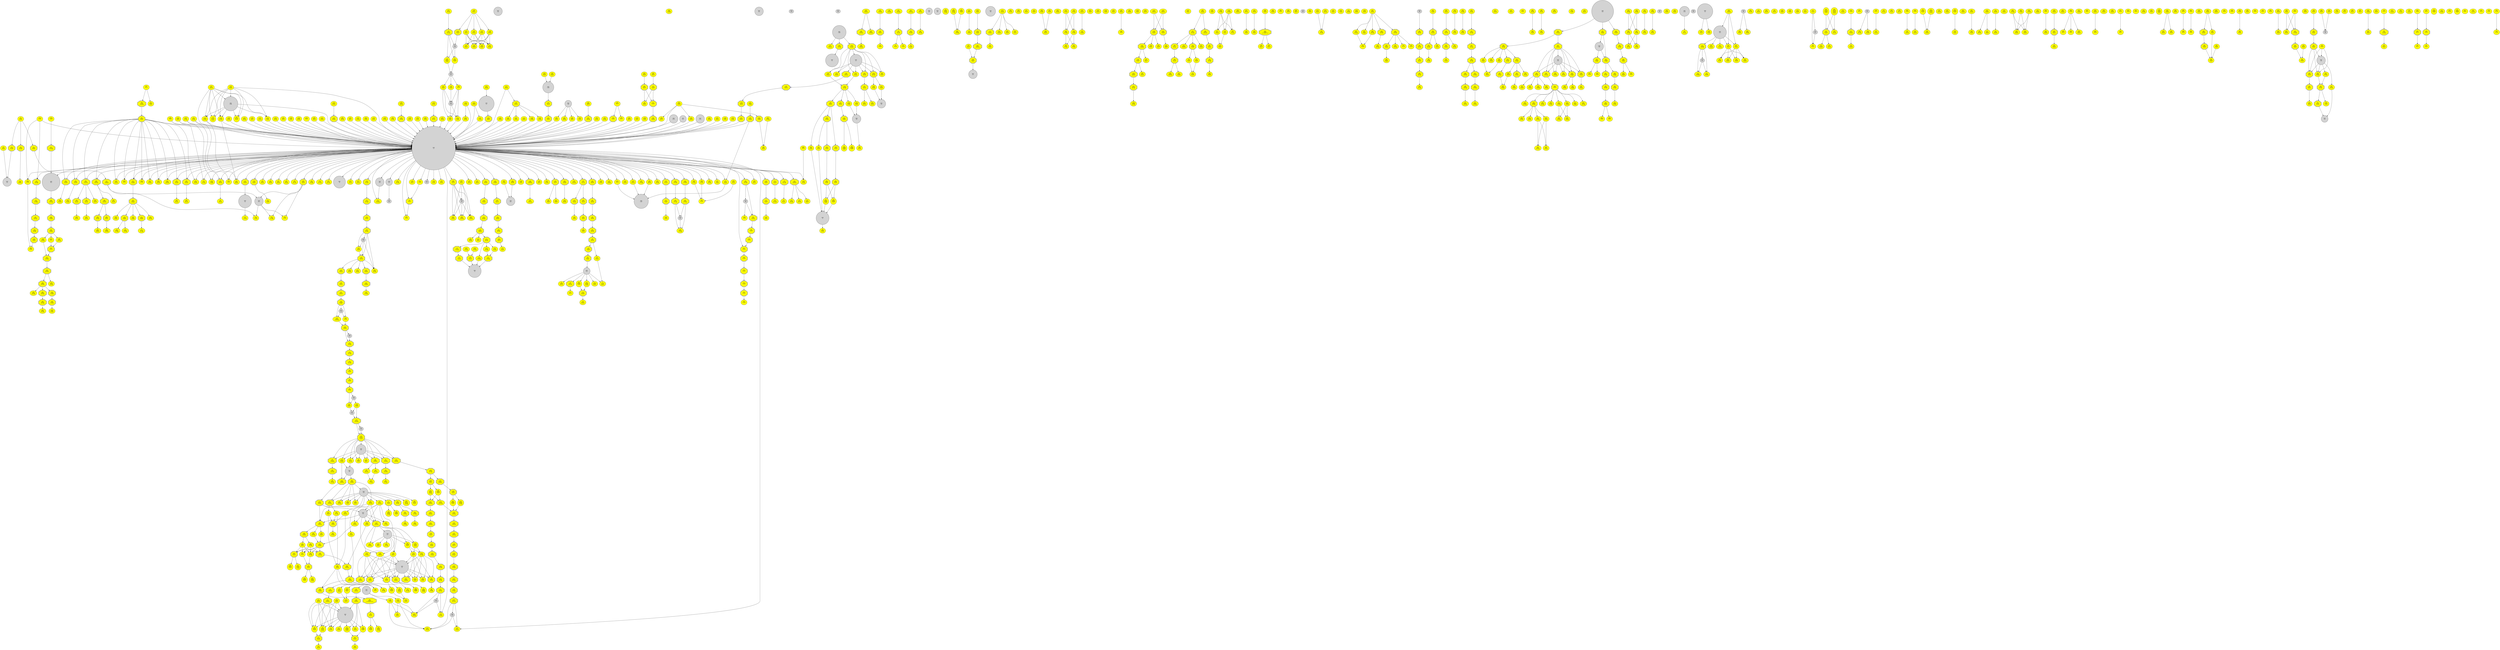strict digraph {
	graph [ fontname=Arial, fontsize=10 ];
	node [ fontname=Arial, fontsize=10 ];
	edge [ fontname=Arial, fontsize=10 ];
	"65208"	[id="n0.30",label="0.30\nR02619\n2.6.1.1",style=filled,fillcolor=yellow];
	"65209"	[id="n0.31",label="0.31\nR02466\n4.1.1.29",style=filled,fillcolor=yellow];
	"64121"	[id="n0.32",label="0.32\nR02466\n4.1.1.15",style=filled,fillcolor=yellow];
	"65210"	[id="n0.33",label="0.33\nR00893\n1.13.11.20",style=filled,fillcolor=yellow,shape=octagon,peripheries=2];
	"65211"	[id="n0.34",label="0.34\nR08744\n2.3.1.65",style=filled,fillcolor=yellow];
	"65212"	[id="n0.35",label="0.35\nR03718\n2.3.1.65",style=filled,fillcolor=yellow];
	"65213"	[id="n0.36",label="0.36\nR01881\n2.7.3.2",style=filled,fillcolor=yellow];
	"65214"	[id="n0.37",label="0.37\nR01883\n2.1.1.2",style=filled,fillcolor=yellow,shape=octagon,peripheries=2];
	"65215"	[id="n0.38",label="0.38\nR00565\n2.1.4.1",style=filled,fillcolor=yellow,shape=octagon,peripheries=2];
	"65342"	[id="n431",label="431\nR10994\n6.3.2.3",style=filled,fillcolor=yellow];
	"65343"	[id="n432",label="432\nR10993\n6.3.2.2",style=filled,fillcolor=yellow,shape=octagon,peripheries=2];
	"64128"	[id="n342",label="342\nR08157\n3.1.2.21",style=filled,fillcolor=yellow];
	"64129"	[id="n343",label="343\nR08158\n3.1.2.21",style=filled,fillcolor=yellow];
	"64130"	[id="n347",label="347\nR04014\n3.1.2.21",style=filled,fillcolor=yellow];
	"65365"	[id="n348",label="348\nR08159\n2.3.1.85",style=filled,fillcolor=yellow];
	"65366"	[id="n362",label="362\nR07762\n2.3.1.179",style=filled,fillcolor=yellow];
	"65374"	[id="n474",label="474\nR07162\n1.3.1.38",style=filled,fillcolor=yellow];
	"64054"	[id="n64",label="MBB\n64",style=filled,shape=circle,width=2.08];
	"65173"	[id="n476",label="476\nR00391\n2.3.1.16",style=filled,fillcolor=yellow,shape=octagon,peripheries=2];
	"65452"	[id="n0.114",label="0.114\nR08745\n2.3.1.65",style=filled,fillcolor=yellow];
	"65149"	[id="n0.19",label="MBB\n0.19",style=filled];
	"65453"	[id="n0.115",label="0.115\nR04811\n2.3.1.176",style=filled,fillcolor=yellow,shape=octagon,peripheries=2];
	"65455"	[id="n0.116",label="0.116\nR04810\n1.1.1.35",style=filled,fillcolor=yellow,shape=octagon,peripheries=2];
	"65456"	[id="n0.117",label="0.117\nR04809\n4.2.1.107",style=filled,fillcolor=yellow,shape=octagon,peripheries=2];
	"65457"	[id="n0.118",label="0.118\nR08740\n1.17.99.3",style=filled,fillcolor=yellow,shape=octagon,peripheries=2];
	"65458"	[id="n0.119",label="0.119\nR08739\n5.1.99.4",style=filled,fillcolor=yellow,shape=octagon,peripheries=2];
	"65459"	[id="n0.120",label="0.120\nR08738\n6.2.1.7",style=filled,fillcolor=yellow,shape=octagon,peripheries=2];
	"65460"	[id="n0.121",label="0.121\nR08760\n1.14.15.15",style=filled,fillcolor=yellow,shape=octagon,peripheries=2];
	"65461"	[id="n0.122",label="0.122\nR08758\n1.14.15.15",style=filled,fillcolor=yellow,shape=octagon,peripheries=2];
	"65462"	[id="n0.123",label="0.123\nR04806\n1.14.15.15",style=filled,fillcolor=yellow,shape=octagon,peripheries=2];
	"65442"	[id="n0.124",label="0.124\nR03720\n2.3.1.65",style=filled,fillcolor=yellow];
	"65148"	[id="n0.20",label="MBB\n0.20",style=filled];
	"65443"	[id="n0.125",label="0.125\nR03719\n2.3.1.176",style=filled,fillcolor=yellow,shape=octagon,peripheries=2];
	"65444"	[id="n0.126",label="0.126\nR04812\n1.1.1.35",style=filled,fillcolor=yellow,shape=octagon,peripheries=2];
	"65445"	[id="n0.127",label="0.127\nR04813\n4.2.1.107",style=filled,fillcolor=yellow,shape=octagon,peripheries=2];
	"65446"	[id="n0.128",label="0.128\nR08735\n1.17.99.3",style=filled,fillcolor=yellow,shape=octagon,peripheries=2];
	"65447"	[id="n0.129",label="0.129\nR08734\n5.1.99.4",style=filled,fillcolor=yellow,shape=octagon,peripheries=2];
	"65448"	[id="n0.130",label="0.130\nR08733\n6.2.1.7",style=filled,fillcolor=yellow,shape=octagon,peripheries=2];
	"65449"	[id="n0.131",label="0.131\nR08761\n1.14.15.15",style=filled,fillcolor=yellow,shape=octagon,peripheries=2];
	"65450"	[id="n0.132",label="0.132\nR08759\n1.14.15.15",style=filled,fillcolor=yellow,shape=octagon,peripheries=2];
	"65451"	[id="n0.133",label="0.133\nR04807\n1.14.15.15",style=filled,fillcolor=yellow,shape=octagon,peripheries=2];
	"65464"	[id="n0.134",label="0.134\nR07204\n1.14.14.139",style=filled,fillcolor=yellow];
	"64156"	[id="n0.135",label="0.135\nR04818\nR04819\n1.1.1.50",style=filled,fillcolor=yellow];
	"64157"	[id="n4386",label="4386\nR04818\nR04819\n-.-.-.-",style=filled,fillcolor=yellow];
	"65384"	[id="n0.136",label="0.136\nR04817\n1.3.1.3",style=filled,fillcolor=yellow,shape=octagon,peripheries=2];
	"64159"	[id="n0.137",label="0.137\nR04824\nR04825\n1.1.1.50",style=filled,fillcolor=yellow];
	"64160"	[id="n4387",label="4387\nR04824\nR04825\n-.-.-.-",style=filled,fillcolor=yellow];
	"65385"	[id="n0.138",label="0.138\nR04823\n1.3.1.3",style=filled,fillcolor=yellow,shape=octagon,peripheries=2];
	"65386"	[id="n0.139",label="0.139\nR04826\n1.14.18.8",style=filled,fillcolor=yellow,shape=octagon,peripheries=2];
	"65387"	[id="n0.140",label="0.140\nR04263\n1.1.1.181",style=filled,fillcolor=yellow,shape=octagon,peripheries=2];
	"65388"	[id="n0.141",label="0.141\nR01463\n1.14.14.23",style=filled,fillcolor=yellow,shape=octagon,peripheries=2];
	"65389"	[id="n655",label="655\nR08721\n1.1.1.181",style=filled,fillcolor=yellow];
	"65390"	[id="n656",label="656\nR07208\n1.14.14.26",style=filled,fillcolor=yellow,shape=octagon,peripheries=2];
	"65391"	[id="n657",label="657\nR07207\n1.14.14.25",style=filled,fillcolor=yellow,shape=octagon,peripheries=2];
	"65392"	[id="n658",label="658\nR08723\n1.1.1.181",style=filled,fillcolor=yellow];
	"65393"	[id="n659",label="659\nR07209\n1.14.14.29",style=filled,fillcolor=yellow,shape=octagon,peripheries=2];
	"65394"	[id="n660",label="660\nR07218\n1.14.99.38",style=filled,fillcolor=yellow,shape=octagon,peripheries=2];
	"65395"	[id="n662",label="662\nR08724\n1.1.1.181",style=filled,fillcolor=yellow];
	"65396"	[id="n663",label="663\nR07372\n1.14.14.29",style=filled,fillcolor=yellow];
	"64173"	[id="n664",label="664\nR07372\n1.14.14.23",style=filled,fillcolor=yellow];
	"65397"	[id="n668",label="668\nR08505\n1.14.15.15",style=filled,fillcolor=yellow,shape=octagon,peripheries=2];
	"65398"	[id="n669",label="669\nR08941\n3.1.6.2",style=filled,fillcolor=yellow];
	"65399"	[id="n670",label="670\nR08977\n2.8.2.2",style=filled,fillcolor=yellow];
	"65410"	[id="n672",label="672\nR04683\n2.4.1.17",style=filled,fillcolor=yellow];
	"65406"	[id="n673",label="673\nR02358\n2.4.1.17",style=filled,fillcolor=yellow];
	"65523"	[id="n675",label="675\nR04353\n2.4.1.17",style=filled,fillcolor=yellow];
	"65524"	[id="n677",label="677\nR04762\n2.1.1.6",style=filled,fillcolor=yellow,shape=octagon,peripheries=2];
	"64181"	[id="n679",label="679\nR02354\nR02355\n1.14.14.1",style=filled,fillcolor=yellow];
	"65525"	[id="n680",label="680\nR04354\n2.4.1.17",style=filled,fillcolor=yellow];
	"65526"	[id="n682",label="682\nR04764\n2.1.1.6",style=filled,fillcolor=yellow,shape=octagon,peripheries=2];
	"64184"	[id="n684",label="684\nR03088\nR03090\n1.14.14.1",style=filled,fillcolor=yellow];
	"64185"	[id="n685",label="685\nR02354\nR02355\n-.-.-.-",style=filled,fillcolor=yellow];
	"65412"	[id="n687",label="687\nR03091\n2.4.1.17",style=filled,fillcolor=yellow];
	"64187"	[id="n689",label="689\nR03088\nR03090\n-.-.-.-",style=filled,fillcolor=yellow];
	"64048"	[id="n45",label="MBB\n45",style=filled,shape=circle,width=2.56];
	"65413"	[id="n690",label="690\nR03087\n1.14.14.14",style=filled,fillcolor=yellow,shape=octagon,peripheries=2];
	"65414"	[id="n692",label="692\nR04761\n1.14.14.14",style=filled,fillcolor=yellow,shape=octagon,peripheries=2];
	"65415"	[id="n694",label="694\nR02501\n1.14.14.14",style=filled,fillcolor=yellow,shape=octagon,peripheries=2];
	"64191"	[id="n695",label="695\nR08963\n1.1.1.50",style=filled,fillcolor=yellow];
	"65416"	[id="n696",label="696\nR02497\n1.3.1.22",style=filled,fillcolor=yellow,shape=octagon,peripheries=2];
	"65417"	[id="n697",label="697\nR02498\n1.3.1.3",style=filled,fillcolor=yellow];
	"65418"	[id="n698",label="698\nR02502\n2.4.1.17",style=filled,fillcolor=yellow];
	"64195"	[id="n702",label="702\nR08945\nR08980\n1.1.1.62",style=filled,fillcolor=yellow];
	"65401"	[id="n703",label="703\nR04758\n1.1.1.146",style=filled,fillcolor=yellow];
	"64197"	[id="n4389",label="4389\nR08945\nR08980\n-.-.-.-",style=filled,fillcolor=yellow];
	"65402"	[id="n704",label="704\nR02725\n1.14.15.4",style=filled,fillcolor=yellow,shape=octagon,peripheries=2];
	"65521"	[id="n705",label="705\nR04352\n2.4.1.17",style=filled,fillcolor=yellow];
	"64200"	[id="n706",label="706\nR04309\nR04310\n1.1.1.50",style=filled,fillcolor=yellow];
	"64201"	[id="n4390",label="4390\nR04309\nR04310\n-.-.-.-",style=filled,fillcolor=yellow];
	"65403"	[id="n708",label="708\nR01835\n1.3.1.3",style=filled,fillcolor=yellow,shape=octagon,peripheries=2];
	"65522"	[id="n709",label="709\nR02478\n2.4.1.17",style=filled,fillcolor=yellow];
	"64204"	[id="n710",label="710\nR02476\nR02477\n1.1.1.50",style=filled,fillcolor=yellow];
	"64205"	[id="n4391",label="4391\nR02476\nR02477\n-.-.-.-",style=filled,fillcolor=yellow];
	"65404"	[id="n0.142",label="0.142\nR10242\n1.3.1.22",style=filled,fillcolor=yellow,shape=octagon,peripheries=2];
	"65407"	[id="n711",label="711\nR02351\n1.14.14.14",style=filled,fillcolor=yellow,shape=octagon,peripheries=2];
	"65408"	[id="n713",label="713\nR04759\n1.14.14.14",style=filled,fillcolor=yellow,shape=octagon,peripheries=2];
	"65409"	[id="n715",label="715\nR01840\n1.14.14.14",style=filled,fillcolor=yellow,shape=octagon,peripheries=2];
	"64055"	[id="n69",label="MBB\n69",style=filled,shape=circle,width=2.08];
	"65517"	[id="n0.143",label="0.143\nR02499\n5.3.3.1",style=filled,fillcolor=yellow];
	"64211"	[id="n0.144",label="0.144\nR02499\n1.1.1.145",style=filled,fillcolor=yellow];
	"64212"	[id="n0.145",label="0.145\nR03406\nR03407\n1.1.1.51",style=filled,fillcolor=yellow];
	"65419"	[id="n0.146",label="0.146\nR01837\n5.3.3.1",style=filled,fillcolor=yellow];
	"64214"	[id="n0.147",label="0.147\nR01837\n1.1.1.145",style=filled,fillcolor=yellow];
	"65420"	[id="n1653",label="1653\nR08961\n1.14.14.23",style=filled,fillcolor=yellow];
	"64216"	[id="n4392",label="4392\nR03406\nR03407\n-.-.-.-",style=filled,fillcolor=yellow];
	"65421"	[id="n1654",label="1654\nR04678\n5.3.3.1",style=filled,fillcolor=yellow];
	"64218"	[id="n1655",label="1655\nR04678\n1.1.1.145",style=filled,fillcolor=yellow];
	"65115"	[id="n0.7",label="MBB\n0.7",style=filled,shape=circle,width=1.39];
	"65422"	[id="n0.148",label="0.148\nR08517\n1.14.14.32",style=filled,fillcolor=yellow,shape=octagon,peripheries=2];
	"65505"	[id="n1665",label="1665\nR03848\n1.1.1.146",style=filled,fillcolor=yellow];
	"65506"	[id="n1666",label="1666\nR03847\n-.-.-.-",style=filled,fillcolor=yellow];
	"64222"	[id="n1658",label="1658\nR04835\nR04836\n1.1.1.50",style=filled,fillcolor=yellow];
	"64223"	[id="n4388",label="4388\nR04835\nR04836\n-.-.-.-",style=filled,fillcolor=yellow];
	"65518"	[id="n1659",label="1659\nR03713\n1.3.1.3",style=filled,fillcolor=yellow,shape=octagon,peripheries=2];
	"64225"	[id="n1660",label="1660\nR03263\n1.14.15.4|1.14.15.5",style=filled,fillcolor=yellow,shape=octagon,peripheries=2];
	"64226"	[id="n1661",label="1661\nR03262\n1.14.15.5",style=filled,fillcolor=yellow,shape=octagon,peripheries=2];
	"64227"	[id="n1667",label="1667\nR03849\n1.14.14.16",style=filled,fillcolor=yellow,shape=octagon,peripheries=2];
	"65423"	[id="n1668",label="1668\nR04852\n1.14.14.19",style=filled,fillcolor=yellow,shape=octagon,peripheries=2];
	"64229"	[id="n1669",label="1669\nR02838\n1.14.14.16",style=filled,fillcolor=yellow,shape=octagon,peripheries=2];
	"64230"	[id="n1671",label="1671\nR04832\nR04833\n1.1.1.50",style=filled,fillcolor=yellow];
	"64231"	[id="n4393",label="4393\nR04832\nR04833\n-.-.-.-",style=filled,fillcolor=yellow];
	"65509"	[id="n1672",label="1672\nR02841\n1.3.1.3",style=filled,fillcolor=yellow,shape=octagon,peripheries=2];
	"64233"	[id="n1674",label="1674\nR04829\nR04830\n1.1.1.50",style=filled,fillcolor=yellow];
	"64234"	[id="n4394",label="4394\nR04829\nR04830\n-.-.-.-",style=filled,fillcolor=yellow];
	"65510"	[id="n1675",label="1675\nR02893\n1.3.1.3",style=filled,fillcolor=yellow,shape=octagon,peripheries=2];
	"65511"	[id="n1676",label="1676\nR02836\n1.1.1.146",style=filled,fillcolor=yellow];
	"65512"	[id="n1677",label="1677\nR02834\n-.-.-.-",style=filled,fillcolor=yellow];
	"65513"	[id="n1678",label="1678\nR02843\n1.14.15.4",style=filled,fillcolor=yellow,shape=octagon,peripheries=2];
	"65514"	[id="n1679",label="1679\nR04849\n5.3.3.1",style=filled,fillcolor=yellow];
	"64240"	[id="n1680",label="1680\nR04849\n1.1.1.145",style=filled,fillcolor=yellow];
	"65515"	[id="n1681",label="1681\nR02840\n5.3.3.1",style=filled,fillcolor=yellow];
	"64242"	[id="n1682",label="1682\nR02840\n1.1.1.145",style=filled,fillcolor=yellow];
	"65516"	[id="n1683",label="1683\nR04850\n1.14.15.4",style=filled,fillcolor=yellow,shape=octagon,peripheries=2];
	"64244"	[id="n1684",label="1684\nR04675\n1.14.14.16",style=filled,fillcolor=yellow,shape=octagon,peripheries=2];
	"65424"	[id="n1685",label="1685\nR03329\n1.14.15.4",style=filled,fillcolor=yellow];
	"64246"	[id="n1686",label="1686\nR03326\n1.14.14.16",style=filled,fillcolor=yellow];
	"65425"	[id="n0.149",label="0.149\nR08518\n1.14.14.32",style=filled,fillcolor=yellow];
	"65426"	[id="n1687",label="1687\nR03325\n1.1.1.149",style=filled,fillcolor=yellow];
	"64067"	[id="n0.8",label="MBB\n0.8",style=filled,shape=circle,width=1.39];
	"65427"	[id="n0.150",label="0.150\nR04676\n1.14.15.6",style=filled,fillcolor=yellow,shape=octagon,peripheries=2];
	"65428"	[id="n0.151",label="0.151\nR04853\n1.14.14.19",style=filled,fillcolor=yellow,shape=octagon,peripheries=2];
	"64251"	[id="n2634",label="2634\nR08955\n1.1.1.213",style=filled,fillcolor=yellow];
	"65504"	[id="n2635",label="2635\nR08954\n1.3.1.22",style=filled,fillcolor=yellow,shape=octagon,peripheries=2];
	"65507"	[id="n2636",label="2636\nR03851\n1.14.15.4",style=filled,fillcolor=yellow];
	"65508"	[id="n2637",label="2637\nR04163\n5.3.3.1",style=filled,fillcolor=yellow];
	"64255"	[id="n2638",label="2638\nR04163\n1.1.1.145",style=filled,fillcolor=yellow];
	"64256"	[id="n2639",label="2639\nR03784\n1.14.14.16",style=filled,fillcolor=yellow,shape=octagon,peripheries=2];
	"65494"	[id="n2640",label="2640\nR08943\n1.14.14.29",style=filled,fillcolor=yellow];
	"65495"	[id="n2641",label="2641\nR08942\n3.1.6.2",style=filled,fillcolor=yellow];
	"65496"	[id="n2642",label="2642\nR08978\n2.8.2.2",style=filled,fillcolor=yellow];
	"65497"	[id="n2643",label="2643\nR03783\n1.14.14.19",style=filled,fillcolor=yellow];
	"64261"	[id="n2644",label="2644\nR02213\n1.14.14.16",style=filled,fillcolor=yellow];
	"64262"	[id="n2646",label="2646\nR02207\nR02209\n1.1.1.149",style=filled,fillcolor=yellow];
	"65498"	[id="n2647",label="2647\nR02218\n1.14.15.4",style=filled,fillcolor=yellow];
	"64264"	[id="n2649",label="2649\nR04845\nR04846\n1.1.1.50",style=filled,fillcolor=yellow];
	"64265"	[id="n4396",label="4396\nR04845\nR04846\n-.-.-.-",style=filled,fillcolor=yellow];
	"65499"	[id="n76.1",label="76.1\nR02219\n1.3.1.3",style=filled,fillcolor=yellow,shape=octagon,peripheries=2];
	"65520"	[id="n2650",label="2650\nR08959\n1.1.1.149",style=filled,fillcolor=yellow];
	"64268"	[id="n2651",label="2651\nR08957\n1.1.1.213",style=filled,fillcolor=yellow,shape=octagon,peripheries=2];
	"64269"	[id="n2652",label="2652\nR08960\n1.1.1.213",style=filled,fillcolor=yellow];
	"65500"	[id="n2653",label="2653\nR08958\n1.1.1.149",style=filled,fillcolor=yellow,shape=octagon,peripheries=2];
	"65501"	[id="n2654",label="2654\nR02208\n1.3.1.22",style=filled,fillcolor=yellow,shape=octagon,peripheries=2];
	"65502"	[id="n2655",label="2655\nR02211\n1.14.14.19",style=filled,fillcolor=yellow];
	"64273"	[id="n4395",label="4395\nR02207\nR02209\n-.-.-.-",style=filled,fillcolor=yellow];
	"64068"	[id="n76.0",label="MBB\n76.0",style=filled,shape=circle,width=1.39];
	"65503"	[id="n2656",label="2656\nR03933\n1.14.15.6",style=filled,fillcolor=yellow,shape=octagon,peripheries=2];
	"64069"	[id="n149",label="MBB\n149",style=filled,shape=circle,width=1.39];
	"65400"	[id="n671",label="671\nR02723\n1.14.15.6",style=filled,fillcolor=yellow];
	"65429"	[id="n0.152",label="0.152\nR01454\n1.14.15.6",style=filled,fillcolor=yellow];
	"65100"	[id="n0.6",label="MBB\n0.6",style=filled,shape=circle,width=1.61];
	"65430"	[id="n0.153",label="0.153\nR01451\nR01456\n1.3.1.21",style=filled,fillcolor=yellow,shape=octagon,peripheries=2];
	"65145"	[id="n0.21",label="MBB\n0.21",style=filled];
	"65431"	[id="n0.154",label="0.154\nR07215\n1.14.19.20",style=filled,fillcolor=yellow,shape=octagon,peripheries=2];
	"65146"	[id="n0.22",label="MBB\n0.22",style=filled];
	"65432"	[id="n0.155",label="0.155\nR04804\n5.3.3.5",style=filled,fillcolor=yellow];
	"65433"	[id="n0.156",label="0.156\nR03353\n5.3.3.5",style=filled,fillcolor=yellow];
	"65147"	[id="n0.23",label="MBB\n0.23",style=filled];
	"64281"	[id="n4397",label="4397\nR12405\n-.-.-.-",style=filled,fillcolor=yellow,shape=octagon,peripheries=2];
	"64282"	[id="n4398",label="4398\nR12404\n-.-.-.-",style=filled,fillcolor=yellow,shape=octagon,peripheries=2];
	"64283"	[id="n4399",label="4399\nR12403\n-.-.-.-",style=filled,fillcolor=yellow,shape=octagon,peripheries=2];
	"65174"	[id="n0.41",label="0.41\nR07495\n1.1.1.270",style=filled,fillcolor=yellow,shape=octagon,peripheries=2];
	"65175"	[id="n0.42",label="0.42\nR07494\n1.1.1.170",style=filled,fillcolor=yellow,shape=octagon,peripheries=2];
	"65176"	[id="n0.43",label="0.43\nR07509\n1.14.18.9",style=filled,fillcolor=yellow,shape=octagon,peripheries=2];
	"65131"	[id="n0.13",label="MBB\n0.13",style=filled];
	"65177"	[id="n0.44",label="0.44\nR05639\n1.3.1.70",style=filled,fillcolor=yellow,shape=octagon,peripheries=2];
	"65178"	[id="n0.45",label="0.45\nR05640\n1.14.14.154",style=filled,fillcolor=yellow];
	"64289"	[id="n4400",label="4400\nR12323\n-.-.-.-",style=filled,fillcolor=yellow];
	"65132"	[id="n0.14",label="MBB\n0.14",style=filled];
	"65179"	[id="n0.46",label="0.46\nR03199\n5.4.99.7",style=filled,fillcolor=yellow,shape=octagon,peripheries=2];
	"65180"	[id="n0.47",label="0.47\nR02874\n1.14.14.17",style=filled,fillcolor=yellow,shape=octagon,peripheries=2];
	"65181"	[id="n0.48",label="0.48\nR02872\n2.5.1.21",style=filled,fillcolor=yellow,shape=octagon,peripheries=2];
	"65182"	[id="n0.49",label="0.49\nR00702\n2.5.1.21",style=filled,fillcolor=yellow,shape=octagon,peripheries=2];
	"65183"	[id="n1634",label="1634\nR02061\n2.5.1.29",style=filled,fillcolor=yellow];
	"65184"	[id="n1746",label="1746\nR05556\n2.5.1.87",style=filled,fillcolor=yellow];
	"65185"	[id="n1747",label="1747\nR09249\n2.5.1.91",style=filled,fillcolor=yellow];
	"65186"	[id="n0.50",label="0.50\nR04496\n2.1.1.100",style=filled,fillcolor=yellow];
	"65187"	[id="n0.51",label="0.51\nR09845\n3.4.24.84",style=filled,fillcolor=yellow,shape=octagon,peripheries=2];
	"65188"	[id="n0.52",label="0.52\nR09844\n2.5.1.58",style=filled,fillcolor=yellow,shape=octagon,peripheries=2];
	"65189"	[id="n0.53",label="0.53\nR02003\n2.5.1.10",style=filled,fillcolor=yellow,shape=octagon,peripheries=2];
	"65190"	[id="n0.54",label="0.54\nR01658\n2.5.1.1",style=filled,fillcolor=yellow];
	"65133"	[id="n0.15",label="MBB\n0.15",style=filled];
	"65191"	[id="n0.55",label="0.55\nR01121\n4.1.1.33",style=filled,fillcolor=yellow,shape=octagon,peripheries=2];
	"65192"	[id="n0.56",label="0.56\nR03245\n2.7.4.2",style=filled,fillcolor=yellow,shape=octagon,peripheries=2];
	"65193"	[id="n0.57",label="0.57\nR02245\n2.7.1.36",style=filled,fillcolor=yellow,shape=octagon,peripheries=2];
	"65194"	[id="n0.58",label="0.58\nR02082\n1.1.1.34",style=filled,fillcolor=yellow,shape=octagon,peripheries=2];
	"65196"	[id="n842",label="842\nR04950\n2.3.1.80",style=filled,fillcolor=yellow];
	"64307"	[id="n4384",label="4384\nR00390\n-.-.-.-",style=filled,fillcolor=yellow];
	"64308"	[id="n4385",label="4385\nR05188\n-.-.-.-",style=filled,fillcolor=yellow];
	"65203"	[id="n0.59",label="0.59\nR09450\n3.1.2.2",style=filled,fillcolor=yellow,shape=octagon,peripheries=2];
	"65204"	[id="n0.60",label="0.60\nR10828\n1.3.1.93",style=filled,fillcolor=yellow,shape=octagon,peripheries=2];
	"65205"	[id="n0.61",label="0.61\nR10827\n4.2.1.134",style=filled,fillcolor=yellow,shape=octagon,peripheries=2];
	"65206"	[id="n0.62",label="0.62\nR10826\n1.1.1.330",style=filled,fillcolor=yellow,shape=octagon,peripheries=2];
	"65207"	[id="n0.63",label="0.63\nR10825\n2.3.1.199",style=filled,fillcolor=yellow,shape=octagon,peripheries=2];
	"64314"	[id="n0.64",label="0.64\nR10119\n2.3.1.179",style=filled,fillcolor=yellow];
	"64315"	[id="n0.65",label="0.65\nR10115\n2.3.1.179",style=filled,fillcolor=yellow];
	"64060"	[id="n79",label="MBB\n79",style=filled,shape=circle,width=1.95];
	"64316"	[id="n0.276",label="0.276\nR10119\n2.3.1.41",style=filled,fillcolor=yellow];
	"64317"	[id="n0.277",label="0.277\nR10115\n2.3.1.41",style=filled,fillcolor=yellow];
	"64318"	[id="n4381",label="4381\nR12702\n-.-.-.-",style=filled,fillcolor=yellow];
	"65266"	[id="n370",label="370\nR08107\n-.-.-.-",style=filled,fillcolor=yellow,shape=octagon,peripheries=2];
	"65739"	[id="n371",label="371\nR05922\n-.-.-.-",style=filled,fillcolor=yellow];
	"65265"	[id="n377",label="377\nR04034\n3.1.1.32",style=filled,fillcolor=yellow];
	"65253"	[id="n378",label="378\nR01348\n1.14.14.80",style=filled,fillcolor=yellow];
	"65105"	[id="n63.0",label="MBB\n63.0",style=filled,shape=circle,width=1.39];
	"65356"	[id="n0.82",label="0.82\nR01430\n1.1.1.179",style=filled,fillcolor=yellow];
	"65159"	[id="n203",label="MBB\n203",style=filled];
	"64085"	[id="n167",label="MBB\n167",style=filled,shape=circle,width=1.10];
	"64071"	[id="n66.0",label="MBB\n66.0",style=filled,shape=circle,width=1.39];
	"65245"	[id="n1450",label="1450\nR00888\n4.2.1.47",style=filled,fillcolor=yellow,shape=octagon,peripheries=2];
	"65681"	[id="n1459",label="1459\nR05990\n2.4.99.1",style=filled,fillcolor=yellow];
	"65682"	[id="n1460",label="1460\nR05989\n2.4.1.38",style=filled,fillcolor=yellow,shape=octagon,peripheries=2];
	"65683"	[id="n1461",label="1461\nR05988\n2.4.1.68",style=filled,fillcolor=yellow,shape=octagon,peripheries=2];
	"65684"	[id="n1462",label="1462\nR05986\n2.4.1.144",style=filled,fillcolor=yellow];
	"65679"	[id="n1463",label="1463\nR05992\n2.4.1.201",style=filled,fillcolor=yellow];
	"65680"	[id="n1464",label="1464\nR05991\n2.4.1.155",style=filled,fillcolor=yellow,shape=octagon,peripheries=2];
	"65685"	[id="n1465",label="1465\nR05987\n2.4.1.145",style=filled,fillcolor=yellow,shape=octagon,peripheries=2];
	"65686"	[id="n1469",label="1469\nR05985\n2.4.1.143",style=filled,fillcolor=yellow,shape=octagon,peripheries=2];
	"64333"	[id="n1475",label="1475\nR09319\n2.4.1.68",style=filled,fillcolor=yellow];
	"65687"	[id="n1476",label="1476\nR05984\n3.2.1.114",style=filled,fillcolor=yellow,shape=octagon,peripheries=2];
	"65688"	[id="n1477",label="1477\nR05983\n2.4.1.101",style=filled,fillcolor=yellow,shape=octagon,peripheries=2];
	"64336"	[id="n1478",label="1478\nR05982\n3.2.1.113",style=filled,fillcolor=yellow];
	"64337"	[id="n4402",label="4402\nR12479\n-.-.-.-",style=filled,fillcolor=yellow,shape=octagon,peripheries=2];
	"64338"	[id="n4403",label="4403\nR06722\n-.-.-.-",style=filled,fillcolor=yellow];
	"64339"	[id="n1480",label="1480\nR06722\n3.2.1.113",style=filled,fillcolor=yellow];
	"65674"	[id="n1481",label="1481\nR05981\n3.2.1.84",style=filled,fillcolor=yellow,shape=octagon,peripheries=2];
	"65675"	[id="n1482",label="1482\nR05980\n3.2.1.84",style=filled,fillcolor=yellow,shape=octagon,peripheries=2];
	"65676"	[id="n1483",label="1483\nR05979\n3.2.1.106",style=filled,fillcolor=yellow,shape=octagon,peripheries=2];
	"64047"	[id="n40.0",label="MBB\n40.0",style=filled,shape=circle,width=2.89];
	"65218"	[id="n0.39",label="0.39\nR00259\n2.3.1.1",style=filled,fillcolor=yellow];
	"65134"	[id="n0.12",label="MBB\n0.12",style=filled];
	"65219"	[id="n0.40",label="0.40\nR01989\n2.1.4.1",style=filled,fillcolor=yellow];
	"65254"	[id="n0.68",label="0.68\nR02107\n1.17.3.2",style=filled,fillcolor=yellow];
	"65255"	[id="n0.69",label="0.69\nR02103\n1.17.1.4",style=filled,fillcolor=yellow];
	"65530"	[id="n923",label="923\nR01232\n3.6.1.17",style=filled,fillcolor=yellow];
	"65531"	[id="n0.70",label="0.70\nR04620\n3.1.3.1",style=filled,fillcolor=yellow];
	"64056"	[id="n70",label="MBB\n70",style=filled,shape=circle,width=2.08];
	"65536"	[id="n0.71",label="0.71\nR08208\n1.1.1.153",style=filled,fillcolor=yellow];
	"65537"	[id="n0.72",label="0.72\nR01813\n1.1.1.153",style=filled,fillcolor=yellow,shape=octagon,peripheries=2];
	"65538"	[id="n0.73",label="0.73\nR04285\n1.1.1.21",style=filled,fillcolor=yellow];
	"64355"	[id="n0.74",label="0.74\nR04285\n1.1.1.184",style=filled,fillcolor=yellow];
	"65834"	[id="n0.75",label="0.75\nR11764\n1.1.1.21",style=filled,fillcolor=yellow,shape=octagon,peripheries=2];
	"64357"	[id="n0.76",label="0.76\nR11763\n1.1.1.213",style=filled,fillcolor=yellow,shape=octagon,peripheries=2];
	"65539"	[id="n0.77",label="0.77\nR04286\n4.2.3.12",style=filled,fillcolor=yellow,shape=octagon,peripheries=2];
	"65540"	[id="n1208",label="1208\nR09959\n4.1.2.50",style=filled,fillcolor=yellow];
	"65541"	[id="n0.78",label="0.78\nR04639\n3.5.4.16",style=filled,fillcolor=yellow,shape=octagon,peripheries=2];
	"65542"	[id="n0.79",label="0.79\nR05048\n3.5.4.16",style=filled,fillcolor=yellow,shape=octagon,peripheries=2];
	"65543"	[id="n0.80",label="0.80\nR05046\n3.5.4.16",style=filled,fillcolor=yellow,shape=octagon,peripheries=2];
	"65544"	[id="n0.81",label="0.81\nR00428\n3.5.4.16",style=filled,fillcolor=yellow,shape=octagon,peripheries=2];
	"65545"	[id="n1211",label="1211\nR11583\n2.8.1.9",style=filled,fillcolor=yellow];
	"65546"	[id="n1212",label="1212\nR09735\n2.10.1.1",style=filled,fillcolor=yellow,shape=octagon,peripheries=2];
	"65547"	[id="n1213",label="1213\nR09726\n2.7.7.75",style=filled,fillcolor=yellow,shape=octagon,peripheries=2];
	"65548"	[id="n1214",label="1214\nR09395\n2.8.1.12",style=filled,fillcolor=yellow,shape=octagon,peripheries=2];
	"65549"	[id="n1215",label="1215\nR11372\n4.6.1.17",style=filled,fillcolor=yellow,shape=octagon,peripheries=2];
	"65550"	[id="n1216",label="1216\nR09394\n4.1.99.22",style=filled,fillcolor=yellow,shape=octagon,peripheries=2];
	"65338"	[id="n0.91",label="0.91\nR00912\n6.3.2.11",style=filled,fillcolor=yellow];
	"65222"	[id="n0.102",label="0.102\nR10092\n4.2.1.1",style=filled,fillcolor=yellow];
	"65223"	[id="n757",label="757\nR07412\n-.-.-.-",style=filled,fillcolor=yellow];
	"65224"	[id="n758",label="758\nR07411\n2.5.1.141",style=filled,fillcolor=yellow,shape=octagon,peripheries=2];
	"65225"	[id="n759",label="759\nR00078\n1.16.3.1",style=filled,fillcolor=yellow];
	"65226"	[id="n760",label="760\nR02480\n4.4.1.17",style=filled,fillcolor=yellow];
	"65227"	[id="n47.1",label="47.1\nR11329\n4.99.1.9",style=filled,fillcolor=yellow];
	"65847"	[id="n778",label="778\nR04979\n3.2.1.31",style=filled,fillcolor=yellow];
	"65849"	[id="n779",label="779\nR02389\n2.4.1.17",style=filled,fillcolor=yellow,shape=octagon,peripheries=2];
	"64378"	[id="n47.2",label="47.2\nR02391\nR02393\n1.3.1.24",style=filled,fillcolor=yellow];
	"64379"	[id="n4407",label="4407\nR02391\nR02393\n-.-.-.-",style=filled,fillcolor=yellow];
	"65123"	[id="n47.0",label="MBB\n47.0",style=filled,shape=circle,width=1.10];
	"65228"	[id="n780",label="780\nR03222\n1.3.3.4",style=filled,fillcolor=yellow,shape=octagon,peripheries=2];
	"65229"	[id="n783",label="783\nR03220\n1.3.3.3",style=filled,fillcolor=yellow,shape=octagon,peripheries=2];
	"65230"	[id="n784",label="784\nR04178\n1.3.3.15",style=filled,fillcolor=yellow];
	"65231"	[id="n785",label="785\nR03197\n4.1.1.37",style=filled,fillcolor=yellow,shape=octagon,peripheries=2];
	"65232"	[id="n824",label="824\nR03165\n4.2.1.75",style=filled,fillcolor=yellow,shape=octagon,peripheries=2];
	"65233"	[id="n829",label="829\nR00084\n2.5.1.61",style=filled,fillcolor=yellow,shape=octagon,peripheries=2];
	"65234"	[id="n830",label="830\nR00036\n4.2.1.24",style=filled,fillcolor=yellow,shape=octagon,peripheries=2];
	"65235"	[id="n831",label="831\nR00830\n2.3.1.37",style=filled,fillcolor=yellow,shape=octagon,peripheries=2];
	"65345"	[id="n0.101",label="0.101\nR03534\n1.1.99.2",style=filled,fillcolor=yellow];
	"64391"	[id="n0.66",label="0.66\nR07460\n2.8.1.7",style=filled,fillcolor=yellow];
	"65339"	[id="n954",label="954\nR03104\n1.1.1.27",style=filled,fillcolor=yellow];
	"65331"	[id="n0.92",label="0.92\nR04065\n1.2.1.3",style=filled,fillcolor=yellow];
	"65332"	[id="n0.93",label="0.93\nR02150\n1.4.3.22",style=filled,fillcolor=yellow,shape=octagon,peripheries=2];
	"65333"	[id="n1022",label="1022\nR04996\n1.2.1.5",style=filled,fillcolor=yellow];
	"65334"	[id="n1023",label="1023\nR04674\n1.4.3.4",style=filled,fillcolor=yellow,shape=octagon,peripheries=2];
	"65335"	[id="n1024",label="1024\nR02155\n2.1.1.8",style=filled,fillcolor=yellow,shape=octagon,peripheries=2];
	"65336"	[id="n0.94",label="0.94\nR01167\n4.1.1.22",style=filled,fillcolor=yellow,shape=octagon,peripheries=2];
	"64399"	[id="n4412",label="4412\nR12298\n-.-.-.-",style=filled,fillcolor=yellow];
	"64400"	[id="n4413",label="4413\nR12297\n-.-.-.-",style=filled,fillcolor=yellow,shape=octagon,peripheries=2];
	"64401"	[id="n4414",label="4414\nR12296\n-.-.-.-",style=filled,fillcolor=yellow,shape=octagon,peripheries=2];
	"64402"	[id="n4415",label="4415\nR12244\n-.-.-.-",style=filled,fillcolor=yellow,shape=octagon,peripheries=2];
	"64403"	[id="n4416",label="4416\nR12295\n-.-.-.-",style=filled,fillcolor=yellow,shape=octagon,peripheries=2];
	"64404"	[id="n4417",label="4417\nR12294\n-.-.-.-",style=filled,fillcolor=yellow,shape=octagon,peripheries=2];
	"65236"	[id="n0.95",label="0.95\nR07363\n1.13.11.53",style=filled,fillcolor=yellow];
	"65237"	[id="n0.96",label="0.96\nR05050\n1.2.1.3",style=filled,fillcolor=yellow];
	"65238"	[id="n0.97",label="0.97\nR04025\n1.4.3.4",style=filled,fillcolor=yellow,shape=octagon,peripheries=2];
	"65239"	[id="n0.98",label="0.98\nR01154\n2.3.1.57",style=filled,fillcolor=yellow,shape=octagon,peripheries=2];
	"65240"	[id="n0.99",label="0.99\nR00111\n1.14.13.39",style=filled,fillcolor=yellow];
	"65241"	[id="n0.100",label="0.100\nR00558\n1.14.13.39",style=filled,fillcolor=yellow,shape=octagon,peripheries=2];
	"64411"	[id="n900",label="900\nR04085\n1.2.3.1",style=filled,fillcolor=yellow];
	"64412"	[id="n901",label="901\nR08408\n1.2.3.1",style=filled,fillcolor=yellow];
	"65819"	[id="n902",label="902\nR01269\n2.1.1.1",style=filled,fillcolor=yellow,shape=octagon,peripheries=2];
	"65340"	[id="n0.88",label="0.88\nR00590\n4.3.1.17",style=filled,fillcolor=yellow];
	"65199"	[id="n376",label="376\nR06525\n1.14.18.5",style=filled,fillcolor=yellow];
	"65201"	[id="n175.0",label="175.0\nR06528\n3.5.1.23",style=filled,fillcolor=yellow];
	"65202"	[id="n2126",label="2126\nR06526\n1.14.18.5",style=filled,fillcolor=yellow,shape=octagon,peripheries=2];
	"65341"	[id="n0.89",label="0.89\nR01394\n5.3.1.22",style=filled,fillcolor=yellow];
	"65263"	[id="n423",label="423\nR04311\n2.5.1.26",style=filled,fillcolor=yellow];
	"65264"	[id="n0.90",label="0.90\nR01013\n2.3.1.42",style=filled,fillcolor=yellow,shape=octagon,peripheries=2];
	"64051"	[id="n0.287",label="MBB\n0.287",style=filled,shape=circle,width=2.30];
	"64421"	[id="n0.83",label="0.83\nR01184\n1.13.99.1",style=filled,fillcolor=yellow];
	"65327"	[id="n0.84",label="0.84\nR01478\n3.2.1.31",style=filled,fillcolor=yellow];
	"65326"	[id="n1343",label="1343\nR01660\n2.7.1.106",style=filled,fillcolor=yellow];
	"65328"	[id="n0.85",label="0.85\nR08615\n2.4.1.17",style=filled,fillcolor=yellow];
	"65329"	[id="n0.86",label="0.86\nR01384\n4.1.1.35",style=filled,fillcolor=yellow];
	"64426"	[id="n4411",label="4411\nR01478\n-.-.-.-",style=filled,fillcolor=yellow];
	"65267"	[id="n56.1",label="56.1\nR07388\n3.1.4.39",style=filled,fillcolor=yellow];
	"65268"	[id="n409",label="409\nR07380\n-.-.-.-",style=filled,fillcolor=yellow];
	"65269"	[id="n56.2",label="56.2\nR07385\n3.1.4.4",style=filled,fillcolor=yellow];
	"65106"	[id="n56.0",label="MBB\n56.0",style=filled,shape=circle,width=1.39];
	"65270"	[id="n2025",label="2025\nR03415\n3.3.2.2",style=filled,fillcolor=yellow,shape=octagon,peripheries=2];
	"65277"	[id="n2026",label="2026\nR07111\n3.3.2.10",style=filled,fillcolor=yellow];
	"65278"	[id="n2027",label="2027\nR07052\n1.14.14.1",style=filled,fillcolor=yellow,shape=octagon,peripheries=2];
	"65279"	[id="n2028",label="2028\nR07110\n3.3.2.10",style=filled,fillcolor=yellow];
	"65280"	[id="n2029",label="2029\nR07051\n1.14.14.1",style=filled,fillcolor=yellow,shape=octagon,peripheries=2];
	"65281"	[id="n2030",label="2030\nR07109\n3.3.2.10",style=filled,fillcolor=yellow];
	"65282"	[id="n2031",label="2031\nR07050\n1.14.14.1",style=filled,fillcolor=yellow,shape=octagon,peripheries=2];
	"65283"	[id="n2032",label="2032\nR07108\n3.3.2.10",style=filled,fillcolor=yellow];
	"65284"	[id="n2033",label="2033\nR07048\n1.14.14.1",style=filled,fillcolor=yellow,shape=octagon,peripheries=2];
	"64439"	[id="n2034",label="2034\nR07054\n1.14.14.1",style=filled,fillcolor=yellow];
	"64440"	[id="n2035",label="2035\nR07053\n-.-.-.-",style=filled,fillcolor=yellow];
	"65285"	[id="n2036",label="2036\nR07038\n-.-.-.-",style=filled,fillcolor=yellow];
	"65286"	[id="n2037",label="2037\nR07041\n1.14.15.3",style=filled,fillcolor=yellow];
	"65287"	[id="n2040",label="2040\nR07046\n1.14.14.1",style=filled,fillcolor=yellow];
	"65288"	[id="n2046",label="2046\nR01596\n1.13.11.31",style=filled,fillcolor=yellow];
	"65289"	[id="n2047",label="2047\nR07044\n1.14.14.1",style=filled,fillcolor=yellow];
	"65290"	[id="n2048",label="2048\nR07042\n1.14.14.1",style=filled,fillcolor=yellow,shape=octagon,peripheries=2];
	"65291"	[id="n2049",label="2049\nR07045\n1.14.14.1",style=filled,fillcolor=yellow];
	"65292"	[id="n2050",label="2050\nR07043\n1.14.14.1",style=filled,fillcolor=yellow,shape=octagon,peripheries=2];
	"65293"	[id="n2052",label="2052\nR07035\n1.11.1.9",style=filled,fillcolor=yellow];
	"65294"	[id="n2053",label="2053\nR01593\n1.13.11.33",style=filled,fillcolor=yellow,shape=octagon,peripheries=2];
	"65295"	[id="n2056",label="2056\nR07056\n1.14.14.1",style=filled,fillcolor=yellow];
	"64452"	[id="n2058",label="2058\nR03626\n1.13.11.33",style=filled,fillcolor=yellow];
	"64453"	[id="n2057",label="2057\nR03626\n1.13.11.12",style=filled,fillcolor=yellow];
	"65139"	[id="n220",label="MBB\n220",style=filled];
	"65296"	[id="n2068",label="2068\nR07064\n3.1.1.4",style=filled,fillcolor=yellow,shape=octagon,peripheries=2];
	"65297"	[id="n2079",label="2079\nR07861\n-.-.-.-",style=filled,fillcolor=yellow];
	"65298"	[id="n2085",label="2085\nR07859\n3.1.1.4",style=filled,fillcolor=yellow];
	"65299"	[id="n2086",label="2086\nR07860\n3.1.1.32",style=filled,fillcolor=yellow];
	"65300"	[id="n2087",label="2087\nR07034\n1.11.1.9",style=filled,fillcolor=yellow];
	"65301"	[id="n2088",label="2088\nR03866\n1.14.13.30",style=filled,fillcolor=yellow];
	"65302"	[id="n2089",label="2089\nR03057\n3.3.2.6",style=filled,fillcolor=yellow,shape=octagon,peripheries=2];
	"65753"	[id="n2093",label="2093\nR09875\n3.4.19.14",style=filled,fillcolor=yellow];
	"64462"	[id="n2094",label="2094\nR03059\n4.4.1.20",style=filled,fillcolor=yellow,shape=octagon,peripheries=2];
	"65303"	[id="n2095",label="2095\nR03058\n1.13.11.34",style=filled,fillcolor=yellow,shape=octagon,peripheries=2];
	"65304"	[id="n2096",label="2096\nR01595\n1.13.11.34",style=filled,fillcolor=yellow,shape=octagon,peripheries=2];
	"65305"	[id="n2099",label="2099\nR02267\n5.3.99.4",style=filled,fillcolor=yellow];
	"65306"	[id="n2101",label="2101\nR02581\n1.1.1.184",style=filled,fillcolor=yellow];
	"65307"	[id="n2102",label="2102\nR02581\n1.1.1.189",style=filled,fillcolor=yellow];
	"65308"	[id="n2106",label="2106\nR02265\n5.3.99.3",style=filled,fillcolor=yellow,shape=octagon,peripheries=2];
	"65309"	[id="n2109",label="2109\nR02268\n5.3.99.5",style=filled,fillcolor=yellow];
	"64470"	[id="n2110",label="2110\nR02799\n1.1.1.188",style=filled,fillcolor=yellow];
	"65310"	[id="n2114",label="2114\nR02266\n5.3.99.2",style=filled,fillcolor=yellow,shape=octagon,peripheries=2];
	"65311"	[id="n2115",label="2115\nR09506\n1.11.1.20",style=filled,fillcolor=yellow];
	"65312"	[id="n2116",label="2116\nR00073\n1.14.99.1",style=filled,fillcolor=yellow,shape=octagon,peripheries=2];
	"65313"	[id="n2117",label="2117\nR01590\n1.14.99.1",style=filled,fillcolor=yellow,shape=octagon,peripheries=2];
	"64475"	[id="n2118",label="2118\nR07046\n1.14.15.3",style=filled,fillcolor=yellow];
	"65314"	[id="n1320",label="1320\nR05202\n2.7.1.158",style=filled,fillcolor=yellow];
	"65140"	[id="n207",label="MBB\n207",style=filled];
	"65315"	[id="n1321",label="1321\nR05801\n2.7.1.151",style=filled,fillcolor=yellow,shape=octagon,peripheries=2];
	"65316"	[id="n1322",label="1322\nR05800\n2.7.1.151",style=filled,fillcolor=yellow,shape=octagon,peripheries=2];
	"65317"	[id="n1323",label="1323\nR03478\n2.7.1.140",style=filled,fillcolor=yellow,shape=octagon,peripheries=2];
	"65318"	[id="n1324",label="1324\nR03429\n2.7.1.159",style=filled,fillcolor=yellow,shape=octagon,peripheries=2];
	"65321"	[id="n1325",label="1325\nR06623\n3.1.4.50",style=filled,fillcolor=yellow];
	"65324"	[id="n0.87",label="0.87\nR01801\n2.7.8.5",style=filled,fillcolor=yellow];
	"65325"	[id="n2119",label="2119\nR02030\n2.7.8.41",style=filled,fillcolor=yellow];
	"64484"	[id="n4419",label="4419\nR12293\n-.-.-.-",style=filled,fillcolor=yellow,shape=octagon,peripheries=2];
	"64485"	[id="n4420",label="4420\nR12292\n-.-.-.-",style=filled,fillcolor=yellow,shape=octagon,peripheries=2];
	"65699"	[id="n2913",label="2913\nR11407\n2.4.1.312",style=filled,fillcolor=yellow,shape=octagon,peripheries=2];
	"65701"	[id="n2914",label="2914\nR07621\n-.-.-.-",style=filled,fillcolor=yellow];
	"64104"	[id="n238",label="MBB\n238",style=filled];
	"65700"	[id="n2915",label="2915\nR07620\n2.4.1.109",style=filled,fillcolor=yellow,shape=octagon,peripheries=2];
	"64489"	[id="n4421",label="4421\nR12173\n-.-.-.-",style=filled,fillcolor=yellow];
	"64490"	[id="n470",label="470\nR07769\n2.3.1.181",style=filled,fillcolor=yellow];
	"64491"	[id="n471",label="471\nR07768\n2.8.1.8",style=filled,fillcolor=yellow,shape=octagon,peripheries=2];
	"64492"	[id="n472",label="472\nR07767\n2.8.1.8",style=filled,fillcolor=yellow];
	"64493"	[id="n473",label="473\nR07766\n2.3.1.181",style=filled,fillcolor=yellow,shape=octagon,peripheries=2];
	"65344"	[id="n2164",label="2164\nR10677\n6.3.1.17",style=filled,fillcolor=yellow];
	"50597"	[id="n1.2",label="MBB\n1.2",style=filled,shape=circle,width=7.01];
	"65349"	[id="n0.103",label="0.103\nR01737\n2.7.1.12",style=filled,fillcolor=yellow,shape=octagon,peripheries=2];
	"65350"	[id="n0.104",label="0.104\nR01519\n3.1.1.17",style=filled,fillcolor=yellow];
	"64073"	[id="n150",label="MBB\n150",style=filled,shape=circle,width=1.39];
	"65357"	[id="n0.105",label="0.105\nR02731\n3.1.3.46",style=filled,fillcolor=yellow];
	"65358"	[id="n2604",label="2604\nR03161\n2.7.1.52",style=filled,fillcolor=yellow];
	"65359"	[id="n2606",label="2606\nR03688\n4.2.1.68",style=filled,fillcolor=yellow];
	"65360"	[id="n0.106",label="0.106\nR00801\n3.2.1.20",style=filled,fillcolor=yellow];
	"64502"	[id="n0.107",label="0.107\nR00801\n3.2.1.10",style=filled,fillcolor=yellow];
	"64503"	[id="n0.108",label="0.108\nR00801\n3.2.1.48",style=filled,fillcolor=yellow];
	"64504"	[id="n0.278",label="0.278\nR00801\n3.2.1.26",style=filled,fillcolor=yellow];
	"65361"	[id="n0.109",label="0.109\nR01103\n3.2.1.22",style=filled,fillcolor=yellow,shape=octagon,peripheries=2];
	"65362"	[id="n0.110",label="0.110\nR03634\n3.2.1.22",style=filled,fillcolor=yellow];
	"64074"	[id="n151",label="MBB\n151",style=filled,shape=circle,width=1.39];
	"65363"	[id="n0.111",label="0.111\nR01101\n3.2.1.22",style=filled,fillcolor=yellow];
	"65364"	[id="n0.112",label="0.112\nR05549\n3.2.1.22",style=filled,fillcolor=yellow];
	"65142"	[id="n0.18",label="MBB\n0.18",style=filled];
	"65143"	[id="n233",label="MBB\n233",style=filled];
	"65375"	[id="n0.113",label="0.113\nR02487\n1.3.8.6",style=filled,fillcolor=yellow];
	"65376"	[id="n2617",label="2617\nR01923\n2.3.1.21",style=filled,fillcolor=yellow];
	"65377"	[id="n1688",label="1688\nR09515\n1.14.15.16",style=filled,fillcolor=yellow];
	"65378"	[id="n1689",label="1689\nR03610\n1.14.15.18",style=filled,fillcolor=yellow,shape=octagon,peripheries=2];
	"65379"	[id="n1690",label="1690\nR09516\n1.14.15.16",style=filled,fillcolor=yellow];
	"65380"	[id="n1692",label="1692\nR03611\n1.14.14.24",style=filled,fillcolor=yellow];
	"65381"	[id="n598",label="598\nR07488\n-.-.-.-",style=filled,fillcolor=yellow];
	"65382"	[id="n599",label="599\nR07487\n1.3.1.21",style=filled,fillcolor=yellow,shape=octagon,peripheries=2];
	"65383"	[id="n600",label="600\nR07486\n1.14.19.20",style=filled,fillcolor=yellow];
	"65434"	[id="n606",label="606\nR07505\n1.14.19.20",style=filled,fillcolor=yellow];
	"65435"	[id="n641",label="641\nR07493\n-.-.-.-",style=filled,fillcolor=yellow];
	"65436"	[id="n643",label="643\nR11096\n-.-.-.-",style=filled,fillcolor=yellow];
	"65437"	[id="n644",label="644\nR07492\n1.3.1.21",style=filled,fillcolor=yellow,shape=octagon,peripheries=2];
	"65438"	[id="n645",label="645\nR07491\n1.14.19.20",style=filled,fillcolor=yellow];
	"65439"	[id="n647",label="647\nR07484\n5.3.3.5",style=filled,fillcolor=yellow];
	"65440"	[id="n648",label="648\nR07483\n1.3.1.70",style=filled,fillcolor=yellow,shape=octagon,peripheries=2];
	"65441"	[id="n649",label="649\nR05731\n1.14.14.154",style=filled,fillcolor=yellow];
	"65454"	[id="n665",label="665\nR08728\n1.1.1.181",style=filled,fillcolor=yellow];
	"65463"	[id="n666",label="666\nR08727\n1.14.14.29",style=filled,fillcolor=yellow];
	"65465"	[id="n0.157",label="0.157\nR01364\n3.7.1.2",style=filled,fillcolor=yellow,shape=octagon,peripheries=2];
	"65466"	[id="n0.158",label="0.158\nR03181\n5.2.1.2",style=filled,fillcolor=yellow,shape=octagon,peripheries=2];
	"65467"	[id="n0.159",label="0.159\nR02519\n1.13.11.5",style=filled,fillcolor=yellow,shape=octagon,peripheries=2];
	"65468"	[id="n0.160",label="0.160\nR02521\n1.13.11.27",style=filled,fillcolor=yellow,shape=octagon,peripheries=2];
	"65469"	[id="n2515",label="2515\nR03953\n1.11.1.8",style=filled,fillcolor=yellow];
	"65470"	[id="n2516",label="2516\nR03208\n1.11.1.8",style=filled,fillcolor=yellow];
	"65471"	[id="n2517",label="2517\nR03973\n1.11.1.8",style=filled,fillcolor=yellow,shape=octagon,peripheries=2];
	"65472"	[id="n2518",label="2518\nR03539\n1.11.1.8",style=filled,fillcolor=yellow,shape=octagon,peripheries=2];
	"65473"	[id="n0.161",label="0.161\nR02078\n1.14.18.1",style=filled,fillcolor=yellow];
	"65474"	[id="n1055",label="1055\nR04881\n2.1.1.6",style=filled,fillcolor=yellow];
	"64057"	[id="n71",label="MBB\n71",style=filled,shape=circle,width=2.08];
	"65475"	[id="n1056",label="1056\nR02532\n1.4.3.4",style=filled,fillcolor=yellow];
	"64539"	[id="n1057",label="1057\nR04891\nR04892\n1.2.1.5",style=filled,fillcolor=yellow];
	"64540"	[id="n4428",label="4428\nR04891\nR04892\n-.-.-.-",style=filled,fillcolor=yellow];
	"65476"	[id="n1058",label="1058\nR04893\n1.4.3.4",style=filled,fillcolor=yellow,shape=octagon,peripheries=2];
	"65477"	[id="n1059",label="1059\nR02534\n2.1.1.6",style=filled,fillcolor=yellow,shape=octagon,peripheries=2];
	"65478"	[id="n1060",label="1060\nR04894\n1.4.3.4",style=filled,fillcolor=yellow,shape=octagon,peripheries=2];
	"65479"	[id="n1061",label="1061\nR02920\n2.1.1.6",style=filled,fillcolor=yellow,shape=octagon,peripheries=2];
	"65480"	[id="n1062",label="1062\nR02919\n1.4.3.4",style=filled,fillcolor=yellow];
	"65481"	[id="n1063",label="1063\nR02533\n2.1.1.28",style=filled,fillcolor=yellow,shape=octagon,peripheries=2];
	"65482"	[id="n1064",label="1064\nR02535\n1.14.17.1",style=filled,fillcolor=yellow,shape=octagon,peripheries=2];
	"65609"	[id="n1065",label="1065\nR03304\n2.1.1.6",style=filled,fillcolor=yellow];
	"64075"	[id="n152",label="MBB\n152",style=filled,shape=circle,width=1.39];
	"65483"	[id="n0.162",label="0.162\nR04300\n1.4.3.4",style=filled,fillcolor=yellow];
	"64550"	[id="n1131",label="1131\nR04888\nR04889\n1.2.1.5",style=filled,fillcolor=yellow];
	"64551"	[id="n4429",label="4429\nR04888\nR04889\n-.-.-.-",style=filled,fillcolor=yellow];
	"65484"	[id="n1132",label="1132\nR04890\n1.4.3.4",style=filled,fillcolor=yellow,shape=octagon,peripheries=2];
	"65485"	[id="n1134",label="1134\nR04301\n2.1.1.6",style=filled,fillcolor=yellow,shape=octagon,peripheries=2];
	"64554"	[id="n0.163",label="0.163\nR04300\n1.4.3.21",style=filled,fillcolor=yellow];
	"65486"	[id="n0.164",label="0.164\nR02080\n4.1.1.28",style=filled,fillcolor=yellow,shape=octagon,peripheries=2];
	"65487"	[id="n0.165",label="0.165\nR01815\n1.14.16.2",style=filled,fillcolor=yellow];
	"65488"	[id="n0.166",label="0.166\nR00731\n1.14.18.1",style=filled,fillcolor=yellow];
	"64076"	[id="n153",label="MBB\n153",style=filled,shape=circle,width=1.39];
	"65489"	[id="n0.167",label="0.167\nR02382\n1.4.3.4",style=filled,fillcolor=yellow];
	"64559"	[id="n0.168",label="0.168\nR02382\n1.4.3.21",style=filled,fillcolor=yellow];
	"65490"	[id="n0.169",label="0.169\nR00736\n4.1.1.28",style=filled,fillcolor=yellow,shape=octagon,peripheries=2];
	"65491"	[id="n2560",label="2560\nR02918\n6.1.1.1",style=filled,fillcolor=yellow];
	"65095"	[id="n0.2",label="MBB\n0.2",style=filled,shape=circle,width=1.95];
	"65124"	[id="n164",label="MBB\n164",style=filled,shape=circle,width=1.10];
	"65125"	[id="n165",label="MBB\n165",style=filled,shape=circle,width=1.10];
	"64562"	[id="n1663",label="1663\nR04842\nR04843\n1.1.1.50",style=filled,fillcolor=yellow];
	"65519"	[id="n2657",label="2657\nR04840\n1.1.1.146",style=filled,fillcolor=yellow];
	"64564"	[id="n43.0",label="43.0\nR02350\n2.8.2.4",style=filled,fillcolor=yellow];
	"64565"	[id="n2658",label="2658\nR04837\nR04838\n1.1.1.50",style=filled,fillcolor=yellow];
	"65527"	[id="n0.170",label="0.170\nR00669\n3.5.1.14",style=filled,fillcolor=yellow];
	"65551"	[id="n2659",label="2659\nR00961\n3.6.1.5",style=filled,fillcolor=yellow];
	"65552"	[id="n2660",label="2660\nR00720\n3.6.1.8",style=filled,fillcolor=yellow];
	"64569"	[id="n2661",label="2661\nR00961\n3.6.1.6",style=filled,fillcolor=yellow];
	"64570"	[id="n2662",label="2662\nR00961\n3.6.1.64",style=filled,fillcolor=yellow];
	"65126"	[id="n168",label="MBB\n168",style=filled,shape=circle,width=1.10];
	"65558"	[id="n0.172",label="0.172\nR06604\n4.1.1.97",style=filled,fillcolor=yellow];
	"64346"	[id="n0.272",label="0.272\nR06601\n3.5.2.17",style=filled,fillcolor=yellow];
	"65116"	[id="n0.9",label="MBB\n0.9",style=filled,shape=circle,width=1.39];
	"65553"	[id="n2664",label="2664\nR02720\n3.6.1.66",style=filled,fillcolor=yellow,shape=octagon,peripheries=2];
	"65554"	[id="n0.171",label="0.171\nR00184\n3.6.1.17",style=filled,fillcolor=yellow];
	"65555"	[id="n2668",label="2668\nR02805\n3.6.1.17",style=filled,fillcolor=yellow];
	"65556"	[id="n2670",label="2670\nR01054\n3.6.1.13",style=filled,fillcolor=yellow];
	"65101"	[id="n106",label="MBB\n106",style=filled,shape=circle,width=1.61];
	"65557"	[id="n2673",label="2673\nR00187\n3.6.1.29",style=filled,fillcolor=yellow];
	"65559"	[id="n1643",label="1643\nR07942\n1.17.3.2",style=filled,fillcolor=yellow];
	"64577"	[id="n0.173",label="0.173\nR07943\n1.14.14.1",style=filled,fillcolor=yellow,shape=octagon,peripheries=2];
	"65560"	[id="n1642",label="1642\nR07978\n1.17.3.2",style=filled,fillcolor=yellow];
	"64580"	[id="n1647",label="1647\nR07945\n1.14.14.1",style=filled,fillcolor=yellow];
	"65561"	[id="n1649",label="1649\nR07940\n2.3.1.5",style=filled,fillcolor=yellow];
	"65562"	[id="n1650",label="1650\nR07979\n1.17.3.2",style=filled,fillcolor=yellow];
	"65563"	[id="n1651",label="1651\nR07977\n1.17.3.2",style=filled,fillcolor=yellow];
	"64584"	[id="n0.174",label="0.174\nR07939\n1.14.14.1",style=filled,fillcolor=yellow];
	"65567"	[id="n2682",label="2682\nR00969\n3.6.1.17",style=filled,fillcolor=yellow];
	"65568"	[id="n925",label="925\nR00139\n2.7.4.6",style=filled,fillcolor=yellow];
	"65569"	[id="n0.175",label="0.175\nR00357\n1.4.3.2",style=filled,fillcolor=yellow];
	"65570"	[id="n0.176",label="0.176\nR00489\n4.1.1.15",style=filled,fillcolor=yellow];
	"65571"	[id="n0.177",label="0.177\nR00489\n4.1.1.11",style=filled,fillcolor=yellow];
	"64590"	[id="n0.178",label="0.178\nR07410\nR07407\n1.4.1.21",style=filled,fillcolor=yellow];
	"64591"	[id="n4435",label="4435\nR07410\nR07407\n-.-.-.-",style=filled,fillcolor=yellow];
	"64052"	[id="n0.288",label="MBB\n0.288",style=filled,shape=circle,width=2.30];
	"65572"	[id="n0.179",label="0.179\nR00348\n3.5.1.3",style=filled,fillcolor=yellow];
	"65573"	[id="n0.180",label="0.180\nR00359\n1.4.3.1",style=filled,fillcolor=yellow];
	"65574"	[id="n0.181",label="0.181\nR00369\n2.6.1.44",style=filled,fillcolor=yellow];
	"65575"	[id="n0.182",label="0.182\nR00269\n3.5.1.3",style=filled,fillcolor=yellow];
	"65809"	[id="n0.183",label="0.183\nR00197\n1.1.2.4",style=filled,fillcolor=yellow,shape=octagon,peripheries=2];
	"64597"	[id="n0.184",label="0.184\nR01736\n3.1.2.6",style=filled,fillcolor=yellow,shape=octagon,peripheries=2];
	"64062"	[id="n0.290",label="MBB\n0.290",style=filled,shape=circle,width=1.79];
	"65579"	[id="n0.185",label="0.185\nR02529\n1.4.3.4",style=filled,fillcolor=yellow];
	"64599"	[id="n0.186",label="0.186\nR02529\n1.4.3.21",style=filled,fillcolor=yellow];
	"65580"	[id="n984",label="984\nR01687\n2.3.2.2",style=filled,fillcolor=yellow];
	"65581"	[id="n0.187",label="0.187\nR01682\n4.1.1.29",style=filled,fillcolor=yellow];
	"64602"	[id="n0.188",label="0.188\nR01682\n4.1.1.15",style=filled,fillcolor=yellow];
	"65118"	[id="n0.10",label="MBB\n0.10",style=filled,shape=circle,width=1.39];
	"65582"	[id="n1927",label="1927\nR02408\n4.4.1.1",style=filled,fillcolor=yellow];
	"64079"	[id="n0.274",label="MBB\n0.274",style=filled,shape=circle,width=1.39];
	"65128"	[id="n0.11",label="MBB\n0.11",style=filled,shape=circle,width=1.10];
	"64080"	[id="n0.275",label="MBB\n0.275",style=filled,shape=circle,width=1.39];
	"65592"	[id="n0.189",label="0.189\nR02488\n1.3.8.6",style=filled,fillcolor=yellow];
	"64107"	[id="n0.26",label="MBB\n0.26",style=filled];
	"64605"	[id="n0.190",label="0.190\nR01940\n1.2.4.2",style=filled,fillcolor=yellow];
	"65593"	[id="n0.191",label="0.191\nR01933\n1.2.4.2",style=filled,fillcolor=yellow];
	"64607"	[id="n4436",label="4436\nR01933\n-.-.-.-",style=filled,fillcolor=yellow];
	"65156"	[id="n0.27",label="MBB\n0.27",style=filled];
	"64608"	[id="n0.192",label="0.192\nR03102\nR03103\n1.2.1.31",style=filled,fillcolor=yellow];
	"64609"	[id="n4437",label="4437\nR03102\nR03103\n-.-.-.-",style=filled,fillcolor=yellow];
	"65155"	[id="n0.28",label="MBB\n0.28",style=filled];
	"65583"	[id="n0.193",label="0.193\nR00716\n1.5.1.8",style=filled,fillcolor=yellow,shape=octagon,peripheries=2];
	"65584"	[id="n2689",label="2689\nR02397\n1.14.11.1",style=filled,fillcolor=yellow];
	"65585"	[id="n2690",label="2690\nR03283\n1.2.1.47",style=filled,fillcolor=yellow];
	"65586"	[id="n2693",label="2693\nR03451\n1.14.11.8",style=filled,fillcolor=yellow];
	"65587"	[id="n2695",label="2695\nR04867\n2.1.1.60",style=filled,fillcolor=yellow];
	"64615"	[id="n2697",label="2697\nR04867\n2.1.1.43",style=filled,fillcolor=yellow];
	"65588"	[id="n2698",label="2698\nR04866\n2.1.1.60",style=filled,fillcolor=yellow];
	"64617"	[id="n2700",label="2700\nR04866\n2.1.1.43",style=filled,fillcolor=yellow];
	"64618"	[id="n2701",label="2701\nR03875\n2.1.1.43",style=filled,fillcolor=yellow];
	"65589"	[id="n2702",label="2702\nR03380\n2.4.1.50",style=filled,fillcolor=yellow];
	"65590"	[id="n2703",label="2703\nR03875\n2.1.1.60",style=filled,fillcolor=yellow];
	"65591"	[id="n2705",label="2705\nR03376\n1.14.11.4",style=filled,fillcolor=yellow];
	"64622"	[id="n2691",label="2691\nR03283\n1.2.1.3",style=filled,fillcolor=yellow];
	"65594"	[id="n166.0",label="166.0\nR02204\n1.5.3.7",style=filled,fillcolor=yellow];
	"65595"	[id="n2706",label="2706\nR10270\n4.2.3.134",style=filled,fillcolor=yellow,shape=octagon,peripheries=2];
	"65596"	[id="n2707",label="2707\nR03378\n2.7.1.81",style=filled,fillcolor=yellow];
	"65599"	[id="n2708",label="2708\nR04374\n4.2.1.77",style=filled,fillcolor=yellow];
	"65600"	[id="n0.194",label="0.194\nR02894\n1.4.3.3",style=filled,fillcolor=yellow];
	"65603"	[id="n0.195",label="0.195\nR05051\n1.2.1.88",style=filled,fillcolor=yellow];
	"65606"	[id="n0.196",label="0.196\nR04221\n1.4.3.3",style=filled,fillcolor=yellow];
	"65608"	[id="n2710",label="2710\nR00135\n3.4.11.5",style=filled,fillcolor=yellow];
	"64631"	[id="n0.197",label="0.197\nR00526\n3.5.1.15",style=filled,fillcolor=yellow];
	"65612"	[id="n1199",label="1199\nR08965\n-.-.-.-",style=filled,fillcolor=yellow];
	"65041"	[id="n1200",label="1200\nR03673\n5.3.3.12",style=filled,fillcolor=yellow];
	"65610"	[id="n0.198",label="0.198\nR01085\n3.7.1.5",style=filled,fillcolor=yellow];
	"65611"	[id="n1202",label="1202\nR04884\n1.14.18.1",style=filled,fillcolor=yellow];
	"64634"	[id="n0.199",label="0.199\nR02657\n1.2.3.1",style=filled,fillcolor=yellow];
	"64058"	[id="n72",label="MBB\n72",style=filled,shape=circle,width=2.08];
	"65613"	[id="n0.200",label="0.200\nR00699\n4.1.1.28",style=filled,fillcolor=yellow,shape=octagon,peripheries=2];
	"65614"	[id="n0.201",label="0.201\nR01372\n1.13.11.27",style=filled,fillcolor=yellow];
	"65615"	[id="n0.202",label="0.202\nR01795\n1.14.16.1",style=filled,fillcolor=yellow,shape=octagon,peripheries=2];
	"64053"	[id="n0.289",label="MBB\n0.289",style=filled,shape=circle,width=2.20];
	"65616"	[id="n0.203",label="0.203\nR02452\n2.3.1.71",style=filled,fillcolor=yellow];
	"64640"	[id="n0.280",label="0.280\nR03889\n1.2.1.32",style=filled,fillcolor=yellow];
	"65617"	[id="n0.204",label="0.204\nR04323\n4.1.1.45",style=filled,fillcolor=yellow,shape=octagon,peripheries=2];
	"65618"	[id="n0.205",label="0.205\nR02665\n1.13.11.6",style=filled,fillcolor=yellow,shape=octagon,peripheries=2];
	"65619"	[id="n1930",label="1930\nR02670\n1.11.1.6",style=filled,fillcolor=yellow];
	"65620"	[id="n0.206",label="0.206\nR02668\n3.7.1.3",style=filled,fillcolor=yellow,shape=octagon,peripheries=2];
	"65621"	[id="n1933",label="1933\nR04171\n2.6.1.7",style=filled,fillcolor=yellow];
	"65622"	[id="n0.207",label="0.207\nR01960\n1.14.13.9",style=filled,fillcolor=yellow,shape=octagon,peripheries=2];
	"65623"	[id="n0.208",label="0.208\nR00987\n3.7.1.3",style=filled,fillcolor=yellow];
	"65624"	[id="n2006",label="2006\nR01956\n2.6.1.7",style=filled,fillcolor=yellow];
	"65625"	[id="n0.209",label="0.209\nR01959\n3.5.1.9",style=filled,fillcolor=yellow,shape=octagon,peripheries=2];
	"65626"	[id="n0.210",label="0.210\nR00988\n3.5.1.9",style=filled,fillcolor=yellow];
	"65627"	[id="n0.211",label="0.211\nR03936\n3.7.1.3",style=filled,fillcolor=yellow,shape=octagon,peripheries=2];
	"65628"	[id="n0.212",label="0.212\nR00678\n1.13.11.52",style=filled,fillcolor=yellow];
	"65629"	[id="n0.213",label="0.213\nR00677\n1.4.3.2",style=filled,fillcolor=yellow];
	"65630"	[id="n1966",label="1966\nR03628\n1.13.11.52",style=filled,fillcolor=yellow];
	"65631"	[id="n1967",label="1967\nR03629\n1.14.14.1",style=filled,fillcolor=yellow];
	"64656"	[id="n1968",label="1968\nR03130\n2.1.1.4",style=filled,fillcolor=yellow,shape=octagon,peripheries=2];
	"65632"	[id="n1969",label="1969\nR02911\n2.3.1.87",style=filled,fillcolor=yellow,shape=octagon,peripheries=2];
	"65633"	[id="n1970",label="1970\nR02909\n1.13.11.52",style=filled,fillcolor=yellow];
	"64661"	[id="n1971",label="1971\nR04905\n2.1.1.4",style=filled,fillcolor=yellow];
	"65634"	[id="n1978",label="1978\nR04908\n1.4.3.4",style=filled,fillcolor=yellow];
	"65635"	[id="n1979",label="1979\nR04909\n4.1.1.28",style=filled,fillcolor=yellow,shape=octagon,peripheries=2];
	"65636"	[id="n1973",label="1973\nR04903\n1.2.1.3",style=filled,fillcolor=yellow];
	"64663"	[id="n1974",label="1974\nR04904\n1.2.3.1",style=filled,fillcolor=yellow];
	"65637"	[id="n1975",label="1975\nR02908\n1.4.3.4",style=filled,fillcolor=yellow,shape=octagon,peripheries=2];
	"64665"	[id="n1976",label="1976\nR02910\n2.1.1.49",style=filled,fillcolor=yellow];
	"65638"	[id="n1977",label="1977\nR02701\n4.1.1.28",style=filled,fillcolor=yellow,shape=octagon,peripheries=2];
	"65639"	[id="n1981",label="1981\nR04911\n3.5.1.9",style=filled,fillcolor=yellow,shape=octagon,peripheries=2];
	"65640"	[id="n1982",label="1982\nR02702\n1.13.11.52",style=filled,fillcolor=yellow,shape=octagon,peripheries=2];
	"64669"	[id="n0.214",label="0.214\nR00678\n1.13.11.11",style=filled,fillcolor=yellow];
	"65641"	[id="n1983",label="1983\nR01814\n1.14.16.4",style=filled,fillcolor=yellow];
	"65642"	[id="n1934",label="1934\nR04907\n1.4.3.4",style=filled,fillcolor=yellow];
	"65643"	[id="n0.215",label="0.215\nR02678\n1.2.1.3",style=filled,fillcolor=yellow];
	"65644"	[id="n0.216",label="0.216\nR02173\n1.4.3.4",style=filled,fillcolor=yellow];
	"64674"	[id="n0.217",label="0.217\nR02173\n1.4.3.22",style=filled,fillcolor=yellow];
	"64675"	[id="n1985",label="1985\nR02174\n2.1.1.49",style=filled,fillcolor=yellow];
	"65645"	[id="n0.218",label="0.218\nR00685\n4.1.1.28",style=filled,fillcolor=yellow];
	"64677"	[id="n0.219",label="0.219\nR00685\n4.1.1.105",style=filled,fillcolor=yellow];
	"65646"	[id="n0.220",label="0.220\nR03139\n1.4.3.21",style=filled,fillcolor=yellow];
	"65647"	[id="n2880",label="2880\nR02467\n1.13.11.19",style=filled,fillcolor=yellow];
	"65650"	[id="n2150",label="2150\nR04920\n2.7.8.1",style=filled,fillcolor=yellow];
	"64681"	[id="n2151",label="2151\nR04247\n2.7.7.14",style=filled,fillcolor=yellow];
	"65648"	[id="n2153",label="2153\nR04922\n2.7.8.2",style=filled,fillcolor=yellow];
	"65649"	[id="n2154",label="2154\nR02590\n2.7.7.15",style=filled,fillcolor=yellow];
	"65651"	[id="n2882",label="2882\nR08224\n2.9.1.2",style=filled,fillcolor=yellow];
	"65652"	[id="n2883",label="2883\nR03595\n2.7.9.3",style=filled,fillcolor=yellow,shape=octagon,peripheries=2];
	"65653"	[id="n1636",label="1636\nR03038\n6.1.1.7",style=filled,fillcolor=yellow];
	"65654"	[id="n2884",label="2884\nR03599\n4.4.1.16",style=filled,fillcolor=yellow];
	"64688"	[id="n2886",label="2886\nR04770\n4.4.1.1",style=filled,fillcolor=yellow];
	"64689"	[id="n2893",label="2893\nR09366\n4.4.1.13",style=filled,fillcolor=yellow];
	"65655"	[id="n2894",label="2894\nR09373\n-.-.-.-",style=filled,fillcolor=yellow];
	"64691"	[id="n2895",label="2895\nR08223\n2.7.1.164",style=filled,fillcolor=yellow];
	"65656"	[id="n2896",label="2896\nR04929\n2.7.7.4",style=filled,fillcolor=yellow];
	"64693"	[id="n2885",label="2885\nR04770\n4.4.1.11",style=filled,fillcolor=yellow];
	"65657"	[id="n2887",label="2887\nR09365\n2.1.1.13|2.1.1.14",style=filled,fillcolor=yellow,shape=octagon,peripheries=2];
	"65658"	[id="n2899",label="2899\nR09372\n1.8.1.9",style=filled,fillcolor=yellow];
	"64110"	[id="n88.0",label="MBB\n88.0",style=filled];
	"65659"	[id="n2897",label="2897\nR09366\n4.4.1.1",style=filled,fillcolor=yellow];
	"64697"	[id="n863",label="863\nR01583\n4.2.1.48",style=filled,fillcolor=yellow];
	"64698"	[id="n0.221",label="0.221\nR01579\n3.5.1.2",style=filled,fillcolor=yellow];
	"65660"	[id="n0.222",label="0.222\nR02457\n1.4.3.3",style=filled,fillcolor=yellow];
	"65661"	[id="n0.223",label="0.223\nR02923\n1.4.3.3",style=filled,fillcolor=yellow];
	"65663"	[id="n573",label="573\nR08359\n2.5.1.16",style=filled,fillcolor=yellow];
	"65664"	[id="n0.224",label="0.224\nR08363\n1.17.4.1",style=filled,fillcolor=yellow];
	"65665"	[id="n0.225",label="0.225\nR08364\n1.17.4.1",style=filled,fillcolor=yellow];
	"65666"	[id="n0.226",label="0.226\nR00306\n3.2.1.21",style=filled,fillcolor=yellow];
	"65667"	[id="n0.227",label="0.227\nR02887\n3.2.1.21",style=filled,fillcolor=yellow];
	"65668"	[id="n0.228",label="0.228\nR03527\n3.2.1.21",style=filled,fillcolor=yellow];
	"65669"	[id="n0.229",label="0.229\nR00010\n3.2.1.28",style=filled,fillcolor=yellow];
	"64708"	[id="n0.230",label="0.230\nR11262\n3.2.1.1",style=filled,fillcolor=yellow];
	"65672"	[id="n0.231",label="0.231\nR01718\n3.2.1.10",style=filled,fillcolor=yellow];
	"65689"	[id="n40.1",label="40.1\nR01018\n2.7.1.108",style=filled,fillcolor=yellow,shape=octagon,peripheries=2];
	"65690"	[id="n2904",label="2904\nR05915\n2.4.1.148",style=filled,fillcolor=yellow];
	"65691"	[id="n2902",label="2902\nR07628\n-.-.-.-",style=filled,fillcolor=yellow];
	"64713"	[id="n2905",label="2905\nR05910\n2.4.1.102",style=filled,fillcolor=yellow];
	"65692"	[id="n2906",label="2906\nR05914\n2.4.99.3",style=filled,fillcolor=yellow];
	"65693"	[id="n2907",label="2907\nR05911\n2.4.99.3",style=filled,fillcolor=yellow];
	"65694"	[id="n2908",label="2908\nR05913\n2.4.99.4",style=filled,fillcolor=yellow,shape=octagon,peripheries=2];
	"65695"	[id="n2909",label="2909\nR05909\n2.4.1.147",style=filled,fillcolor=yellow,shape=octagon,peripheries=2];
	"65696"	[id="n2910",label="2910\nR05912\n2.4.1.102",style=filled,fillcolor=yellow];
	"64719"	[id="n4444",label="4444\nR12705\n-.-.-.-",style=filled,fillcolor=yellow];
	"64720"	[id="n4445",label="4445\nR12704\n-.-.-.-",style=filled,fillcolor=yellow];
	"65697"	[id="n2911",label="2911\nR05908\n2.4.1.122",style=filled,fillcolor=yellow,shape=octagon,peripheries=2];
	"64722"	[id="n2903",label="2903\nR05910\n2.4.1.148",style=filled,fillcolor=yellow];
	"65698"	[id="n2912",label="2912\nR05907\n2.4.1.41",style=filled,fillcolor=yellow];
	"65703"	[id="n0.232",label="0.232\nR00022\n3.2.1.52",style=filled,fillcolor=yellow,shape=octagon,peripheries=2];
	"65704"	[id="n0.233",label="0.233\nR01206\n3.2.1.14",style=filled,fillcolor=yellow];
	"65705"	[id="n0.234",label="0.234\nR02334\n3.2.1.14",style=filled,fillcolor=yellow];
	"65706"	[id="n2916",label="2916\nR03920\n2.7.1.1",style=filled,fillcolor=yellow];
	"64728"	[id="n0.235",label="0.235\nR01961\n2.7.1.1",style=filled,fillcolor=yellow];
	"65707"	[id="n2948",label="2948\nR07816\n3.2.1.50",style=filled,fillcolor=yellow];
	"65708"	[id="n2949",label="2949\nR07815\n2.3.1.78",style=filled,fillcolor=yellow,shape=octagon,peripheries=2];
	"65709"	[id="n2950",label="2950\nR07814\n3.10.1.1",style=filled,fillcolor=yellow,shape=octagon,peripheries=2];
	"65710"	[id="n2951",label="2951\nR07813\n3.2.1.76",style=filled,fillcolor=yellow,shape=octagon,peripheries=2];
	"65711"	[id="n2952",label="2952\nR07812\n3.1.6.13",style=filled,fillcolor=yellow,shape=octagon,peripheries=2];
	"65160"	[id="n240",label="MBB\n240",style=filled];
	"65712"	[id="n2953",label="2953\nR07809\n3.2.1.52",style=filled,fillcolor=yellow];
	"65713"	[id="n2954",label="2954\nR07808\n3.1.6.14",style=filled,fillcolor=yellow,shape=octagon,peripheries=2];
	"65714"	[id="n2959",label="2959\nR07824\n3.2.1.35",style=filled,fillcolor=yellow];
	"65715"	[id="n2960",label="2960\nR07823\n3.1.6.12",style=filled,fillcolor=yellow,shape=octagon,peripheries=2];
	"65716"	[id="n2961",label="2961\nR07825\n3.2.1.35",style=filled,fillcolor=yellow];
	"65717"	[id="n2962",label="2962\nR07822\n3.2.1.76",style=filled,fillcolor=yellow,shape=octagon,peripheries=2];
	"65718"	[id="n2963",label="2963\nR07821\n3.1.6.13",style=filled,fillcolor=yellow];
	"65720"	[id="n2955",label="2955\nR07810\n3.2.1.52",style=filled,fillcolor=yellow];
	"64742"	[id="n2956",label="2956\nR07807\n3.2.1.23",style=filled,fillcolor=yellow,shape=octagon,peripheries=2];
	"65719"	[id="n2957",label="2957\nR07806\n3.1.6.4",style=filled,fillcolor=yellow];
	"65721"	[id="n2945",label="2945\nR07819\n3.1.6.14",style=filled,fillcolor=yellow];
	"65722"	[id="n2946",label="2946\nR07818\n3.2.1.31",style=filled,fillcolor=yellow];
	"65723"	[id="n2965",label="2965\nR10830\n3.2.1.31",style=filled,fillcolor=yellow];
	"65724"	[id="n2966",label="2966\nR10905\n3.2.1.35",style=filled,fillcolor=yellow];
	"65725"	[id="n2967",label="2967\nR05932\n2.4.1.175",style=filled,fillcolor=yellow];
	"65726"	[id="n2968",label="2968\nR05931\n2.4.1.226",style=filled,fillcolor=yellow,shape=octagon,peripheries=2];
	"65727"	[id="n2969",label="2969\nR05929\n2.4.1.174",style=filled,fillcolor=yellow,shape=octagon,peripheries=2];
	"65728"	[id="n2970",label="2970\nR05936\n2.4.1.224",style=filled,fillcolor=yellow];
	"65729"	[id="n2971",label="2971\nR05935\n2.4.1.225",style=filled,fillcolor=yellow,shape=octagon,peripheries=2];
	"65730"	[id="n2972",label="2972\nR05930\n2.4.1.223",style=filled,fillcolor=yellow,shape=octagon,peripheries=2];
	"65731"	[id="n2973",label="2973\nR05928\n2.4.1.135",style=filled,fillcolor=yellow,shape=octagon,peripheries=2];
	"64755"	[id="n2974",label="2974\nR05927\n2.4.1.134",style=filled,fillcolor=yellow,shape=octagon,peripheries=2];
	"65732"	[id="n2975",label="2975\nR05926\n2.4.1.133",style=filled,fillcolor=yellow,shape=octagon,peripheries=2];
	"65733"	[id="n2976",label="2976\nR05925\n2.4.2.26",style=filled,fillcolor=yellow];
	"65734"	[id="n2977",label="2977\nR04104\n5.1.3.19",style=filled,fillcolor=yellow];
	"65735"	[id="n0.236",label="0.236\nR01011\n2.7.1.29",style=filled,fillcolor=yellow];
	"65736"	[id="n0.237",label="0.237\nR04470\n3.2.1.22",style=filled,fillcolor=yellow];
	"65737"	[id="n0.238",label="0.238\nR01185\n3.1.3.25",style=filled,fillcolor=yellow,shape=octagon,peripheries=2];
	"65738"	[id="n2979",label="2979\nR03330\n3.1.3.64",style=filled,fillcolor=yellow];
	"65741"	[id="n0.239",label="0.239\nR00855\n3.6.1.16",style=filled,fillcolor=yellow];
	"65742"	[id="n0.240",label="0.240\nR09034\n-.-.-.-",style=filled,fillcolor=yellow];
	"65743"	[id="n221.0",label="221.0\nR09037\n-.-.-.-",style=filled,fillcolor=yellow];
	"65744"	[id="n2982",label="2982\nR09036\n-.-.-.-",style=filled,fillcolor=yellow];
	"65745"	[id="n2983",label="2983\nR09035\n-.-.-.-",style=filled,fillcolor=yellow];
	"65120"	[id="n112",label="MBB\n112",style=filled,shape=circle,width=1.39];
	"65746"	[id="n419",label="419\nR04321\n2.7.8.2",style=filled,fillcolor=yellow];
	"64769"	[id="n411",label="411\nR04571\n1.14.99.19",style=filled,fillcolor=yellow,shape=octagon,peripheries=2];
	"65747"	[id="n412",label="412\nR06364\n2.7.8.1",style=filled,fillcolor=yellow,shape=octagon,peripheries=2];
	"65748"	[id="n413",label="413\nR07389\n2.7.8.2",style=filled,fillcolor=yellow,shape=octagon,peripheries=2];
	"65749"	[id="n414",label="414\nR10805\n2.8.2.11",style=filled,fillcolor=yellow];
	"65750"	[id="n415",label="415\nR10804\n2.4.1.47",style=filled,fillcolor=yellow,shape=octagon,peripheries=2];
	"65751"	[id="n416",label="416\nR04162\n3.1.3.4",style=filled,fillcolor=yellow];
	"65752"	[id="n2985",label="2985\nR02745\n3.3.2.2",style=filled,fillcolor=yellow];
	"65754"	[id="n2992",label="2992\nR07896\n1.3.3.6",style=filled,fillcolor=yellow];
	"65755"	[id="n2993",label="2993\nR07892\n1.3.3.6",style=filled,fillcolor=yellow];
	"65756"	[id="n2995",label="2995\nR07899\n2.3.1.16",style=filled,fillcolor=yellow];
	"65757"	[id="n2996",label="2996\nR07895\n2.3.1.16",style=filled,fillcolor=yellow];
	"65758"	[id="n2998",label="2998\nR07891\n2.3.1.16",style=filled,fillcolor=yellow];
	"65759"	[id="n2073",label="2073\nR07888\n1.3.3.6",style=filled,fillcolor=yellow];
	"65760"	[id="n2124",label="2124\nR05105\n2.8.2.11",style=filled,fillcolor=yellow];
	"65761"	[id="n0.241",label="0.241\nR04019\n3.2.1.22",style=filled,fillcolor=yellow];
	"65762"	[id="n2999",label="2999\nR04018\n3.2.1.18",style=filled,fillcolor=yellow];
	"65763"	[id="n3000",label="3000\nR06230\n2.4.1.152",style=filled,fillcolor=yellow];
	"65764"	[id="n3001",label="3001\nR06224\n2.4.1.152",style=filled,fillcolor=yellow];
	"64787"	[id="n3002",label="3002\nR06224\n2.4.1.65",style=filled,fillcolor=yellow];
	"65765"	[id="n3003",label="3003\nR06222\n2.4.1.152",style=filled,fillcolor=yellow];
	"65766"	[id="n3004",label="3004\nR06227\n2.4.1.152",style=filled,fillcolor=yellow];
	"65767"	[id="n3005",label="3005\nR06221\n2.4.1.152",style=filled,fillcolor=yellow];
	"64791"	[id="n3006",label="3006\nR06221\n2.4.1.65",style=filled,fillcolor=yellow];
	"64792"	[id="n3007",label="3007\nR06222\n2.4.1.65",style=filled,fillcolor=yellow];
	"64793"	[id="n3008",label="3008\nR06230\n2.4.1.65",style=filled,fillcolor=yellow];
	"64794"	[id="n3009",label="3009\nR06227\n2.4.1.65",style=filled,fillcolor=yellow];
	"65768"	[id="n3011",label="3011\nR06038\n2.4.1.152",style=filled,fillcolor=yellow];
	"64796"	[id="n3012",label="3012\nR06038\n2.4.1.65",style=filled,fillcolor=yellow];
	"65769"	[id="n3013",label="3013\nR06037\n2.4.99.6",style=filled,fillcolor=yellow];
	"65770"	[id="n3018",label="3018\nR05974\n2.4.1.149",style=filled,fillcolor=yellow];
	"65771"	[id="n3020",label="3020\nR06189\n2.4.1.150",style=filled,fillcolor=yellow];
	"65772"	[id="n3021",label="3021\nR06076\n2.4.1.152",style=filled,fillcolor=yellow];
	"64801"	[id="n3022",label="3022\nR06076\n2.4.1.65",style=filled,fillcolor=yellow];
	"64802"	[id="n3026",label="3026\nR06193\n2.4.1.40",style=filled,fillcolor=yellow];
	"64803"	[id="n3027",label="3027\nR06190\n2.4.1.37",style=filled,fillcolor=yellow];
	"65773"	[id="n3028",label="3028\nR06035\n2.4.1.69",style=filled,fillcolor=yellow,shape=octagon,peripheries=2];
	"65774"	[id="n3029",label="3029\nR06033\n-.-.-.-",style=filled,fillcolor=yellow,shape=octagon,peripheries=2];
	"65775"	[id="n3030",label="3030\nR06025\n2.4.1.152",style=filled,fillcolor=yellow];
	"64807"	[id="n3031",label="3031\nR06025\n2.4.1.65",style=filled,fillcolor=yellow];
	"65776"	[id="n3033",label="3033\nR06075\n2.4.1.65",style=filled,fillcolor=yellow];
	"64809"	[id="n3034",label="3034\nR06032\n2.4.99.8",style=filled,fillcolor=yellow];
	"65777"	[id="n3035",label="3035\nR06026\n2.4.99.6",style=filled,fillcolor=yellow,shape=octagon,peripheries=2];
	"65778"	[id="n3036",label="3036\nR05975\n2.4.1.149",style=filled,fillcolor=yellow,shape=octagon,peripheries=2];
	"65784"	[id="n3037",label="3037\nR06027\n2.4.1.69",style=filled,fillcolor=yellow];
	"64813"	[id="n3038",label="3038\nR05978\n2.4.1.87",style=filled,fillcolor=yellow,shape=octagon,peripheries=2];
	"65779"	[id="n3039",label="3039\nR06095\n2.4.1.152",style=filled,fillcolor=yellow];
	"64815"	[id="n3040",label="3040\nR06095\n2.4.1.65",style=filled,fillcolor=yellow];
	"64816"	[id="n3041",label="3041\nR06029\n2.4.1.37",style=filled,fillcolor=yellow];
	"64817"	[id="n3045",label="3045\nR06187\n2.4.1.40",style=filled,fillcolor=yellow];
	"65780"	[id="n3046",label="3046\nR06024\n2.4.1.69",style=filled,fillcolor=yellow,shape=octagon,peripheries=2];
	"65121"	[id="n125",label="MBB\n125",style=filled,shape=circle,width=1.39];
	"65781"	[id="n3047",label="3047\nR05977\n2.4.1.275",style=filled,fillcolor=yellow,shape=octagon,peripheries=2];
	"65782"	[id="n3015",label="3015\nR06039\n2.4.1.152",style=filled,fillcolor=yellow];
	"64821"	[id="n3016",label="3016\nR06039\n2.4.1.65",style=filled,fillcolor=yellow];
	"64822"	[id="n3023",label="3023\nR06191\n2.4.1.40",style=filled,fillcolor=yellow];
	"65783"	[id="n3024",label="3024\nR06041\n2.4.1.69",style=filled,fillcolor=yellow];
	"64824"	[id="n3048",label="3048\nR06164\n2.4.1.65",style=filled,fillcolor=yellow];
	"64825"	[id="n3049",label="3049\nR06168\n2.4.1.37",style=filled,fillcolor=yellow];
	"64826"	[id="n3050",label="3050\nR06163\n2.4.1.65",style=filled,fillcolor=yellow];
	"64827"	[id="n3051",label="3051\nR06162\n2.4.1.65",style=filled,fillcolor=yellow];
	"64828"	[id="n3052",label="3052\nR06167\n2.4.1.40",style=filled,fillcolor=yellow,shape=octagon,peripheries=2];
	"65785"	[id="n3053",label="3053\nR06156\n2.4.1.69",style=filled,fillcolor=yellow,shape=octagon,peripheries=2];
	"65790"	[id="n3054",label="3054\nR06170\n2.4.1.69",style=filled,fillcolor=yellow,shape=octagon,peripheries=2];
	"64831"	[id="n3055",label="3055\nR06169\n2.4.1.87",style=filled,fillcolor=yellow,shape=octagon,peripheries=2];
	"64835"	[id="n3056",label="3056\nR06155\n2.4.1.65",style=filled,fillcolor=yellow];
	"64832"	[id="n3057",label="3057\nR06165\n2.4.1.65",style=filled,fillcolor=yellow];
	"65786"	[id="n3058",label="3058\nR06153\n2.4.99.6",style=filled,fillcolor=yellow];
	"64834"	[id="n3059",label="3059\nR06153\n2.4.99.4",style=filled,fillcolor=yellow];
	"65787"	[id="n3060",label="3060\nR06006\n2.4.1.86",style=filled,fillcolor=yellow,shape=octagon,peripheries=2];
	"65788"	[id="n3061",label="3061\nR05971\n2.4.1.206",style=filled,fillcolor=yellow,shape=octagon,peripheries=2];
	"64838"	[id="n3042",label="3042\nR06197\n2.4.1.40",style=filled,fillcolor=yellow];
	"65789"	[id="n3043",label="3043\nR06031\n2.4.1.69",style=filled,fillcolor=yellow];
	"65801"	[id="n3064",label="3064\nR05953\n2.4.1.62",style=filled,fillcolor=yellow];
	"65802"	[id="n3065",label="3065\nR05952\n2.4.1.92",style=filled,fillcolor=yellow,shape=octagon,peripheries=2];
	"65803"	[id="n3066",label="3066\nR05947\n2.4.99.8",style=filled,fillcolor=yellow,shape=octagon,peripheries=2];
	"65804"	[id="n3067",label="3067\nR05950\n-.-.-.-",style=filled,fillcolor=yellow];
	"65805"	[id="n3068",label="3068\nR05951\n-.-.-.-",style=filled,fillcolor=yellow];
	"65806"	[id="n3069",label="3069\nR05949\n2.4.99.4",style=filled,fillcolor=yellow,shape=octagon,peripheries=2];
	"65807"	[id="n3070",label="3070\nR05948\n2.4.1.62",style=filled,fillcolor=yellow,shape=octagon,peripheries=2];
	"65808"	[id="n3071",label="3071\nR05946\n2.4.1.92",style=filled,fillcolor=yellow,shape=octagon,peripheries=2];
	"64848"	[id="n3072",label="3072\nR05940\n2.4.99.8",style=filled,fillcolor=yellow,shape=octagon,peripheries=2];
	"65791"	[id="n3073",label="3073\nR05945\n-.-.-.-",style=filled,fillcolor=yellow];
	"65792"	[id="n3074",label="3074\nR05943\n-.-.-.-",style=filled,fillcolor=yellow];
	"65793"	[id="n3075",label="3075\nR05942\n2.4.99.4",style=filled,fillcolor=yellow,shape=octagon,peripheries=2];
	"64083"	[id="n126",label="MBB\n126",style=filled,shape=circle,width=1.39];
	"65795"	[id="n3077",label="3077\nR05937\n2.4.99.9",style=filled,fillcolor=yellow,shape=octagon,peripheries=2];
	"65796"	[id="n3078",label="3078\nR05958\n-.-.-.-",style=filled,fillcolor=yellow];
	"65797"	[id="n3079",label="3079\nR05959\n2.4.99.7",style=filled,fillcolor=yellow];
	"65798"	[id="n3080",label="3080\nR05957\n2.4.99.4",style=filled,fillcolor=yellow,shape=octagon,peripheries=2];
	"65799"	[id="n3081",label="3081\nR05956\n2.4.1.62",style=filled,fillcolor=yellow,shape=octagon,peripheries=2];
	"65800"	[id="n3082",label="3082\nR05938\n2.4.1.92",style=filled,fillcolor=yellow,shape=octagon,peripheries=2];
	"64046"	[id="n35.0",label="MBB\n35.0",style=filled,shape=circle,width=3.53];
	"65162"	[id="n35.1",label="MBB\n35.1",style=filled];
	"65810"	[id="n0.242",label="0.242\nR00317\n3.6.1.7",style=filled,fillcolor=yellow];
	"65811"	[id="n0.243",label="0.243\nR01334\n3.1.3.18",style=filled,fillcolor=yellow];
	"65812"	[id="n3433",label="3433\nR00009\n1.11.1.6",style=filled,fillcolor=yellow];
	"65813"	[id="n2016",label="2016\nR09979\n5.1.99.1",style=filled,fillcolor=yellow];
	"65814"	[id="n3463",label="3463\nR00935\n1.2.1.27",style=filled,fillcolor=yellow];
	"65815"	[id="n0.244",label="0.244\nR01176\n6.2.1.2",style=filled,fillcolor=yellow];
	"65818"	[id="n915",label="915\nR05707\n1.5.1.30",style=filled,fillcolor=yellow];
	"64065"	[id="n0.291",label="MBB\n0.291",style=filled,shape=circle,width=1.61];
	"64113"	[id="n0.29",label="MBB\n0.29",style=filled];
	"64865"	[id="n0.245",label="0.245\nR01709\n1.2.3.1",style=filled,fillcolor=yellow];
	"64866"	[id="n0.284",label="0.284\nR01709\n1.2.3.8",style=filled,fillcolor=yellow];
	"65089"	[id="n0.0",label="MBB\n0.0",style=filled,shape=circle,width=2.48];
	"65820"	[id="n0.246",label="0.246\nR00257\n6.3.5.1",style=filled,fillcolor=yellow,shape=octagon,peripheries=2];
	"64050"	[id="n0.1",label="MBB\n0.1",style=filled,shape=circle,width=2.48];
	"65821"	[id="n0.247",label="0.247\nR03348\n2.4.2.19",style=filled,fillcolor=yellow];
	"65823"	[id="n0.248",label="0.248\nR02971\n2.7.1.33",style=filled,fillcolor=yellow];
	"65825"	[id="n3520",label="3520\nR04391\n2.7.1.33",style=filled,fillcolor=yellow];
	"65826"	[id="n0.249",label="0.249\nR03018\n2.7.1.33",style=filled,fillcolor=yellow,shape=octagon,peripheries=2];
	"65827"	[id="n0.250",label="0.250\nR02973\n3.5.1.92",style=filled,fillcolor=yellow];
	"64873"	[id="n0.251",label="0.251\nR05145\n6.3.4.11",style=filled,fillcolor=yellow];
	"64874"	[id="n0.252",label="0.252\nR05145\n6.3.4.15",style=filled,fillcolor=yellow];
	"65828"	[id="n0.253",label="0.253\nR05145\n6.3.4.9",style=filled,fillcolor=yellow];
	"64876"	[id="n0.254",label="0.254\nR05145\n6.3.4.10",style=filled,fillcolor=yellow];
	"65829"	[id="n0.255",label="0.255\nR01074\n6.3.4.9",style=filled,fillcolor=yellow];
	"64878"	[id="n0.256",label="0.256\nR01074\n6.3.4.15",style=filled,fillcolor=yellow];
	"64879"	[id="n0.257",label="0.257\nR01074\n6.3.4.11",style=filled,fillcolor=yellow];
	"64880"	[id="n0.258",label="0.258\nR01074\n6.3.4.10",style=filled,fillcolor=yellow];
	"65830"	[id="n0.259",label="0.259\nR01077\n3.5.1.12",style=filled,fillcolor=yellow];
	"64882"	[id="n3525",label="3525\nR07771\n-.-.-.-",style=filled,fillcolor=yellow];
	"65831"	[id="n0.260",label="0.260\nR02237\n6.3.2.17",style=filled,fillcolor=yellow];
	"65832"	[id="n0.261",label="0.261\nR11765\n1.5.1.3",style=filled,fillcolor=yellow,shape=octagon,peripheries=2];
	"65833"	[id="n0.262",label="0.262\nR02975\n1.1.1.153",style=filled,fillcolor=yellow];
	"64886"	[id="n0.263",label="0.263\nR02975\n1.1.1.184",style=filled,fillcolor=yellow];
	"65835"	[id="n41.2",label="41.2\nR08381\n2.3.1.76",style=filled,fillcolor=yellow];
	"65836"	[id="n41.3",label="41.3\nR08389\n2.3.1.135",style=filled,fillcolor=yellow];
	"65164"	[id="n41.1",label="MBB\n41.1",style=filled];
	"65837"	[id="n41.4",label="41.4\nR08388\n3.1.1.64",style=filled,fillcolor=yellow,shape=octagon,peripheries=2];
	"65838"	[id="n3556",label="3556\nR07163\n1.3.99.23",style=filled,fillcolor=yellow];
	"65839"	[id="n3550",label="3550\nR08392\n1.14.14.1",style=filled,fillcolor=yellow];
	"65840"	[id="n3551",label="3551\nR08390\n1.14.14.1",style=filled,fillcolor=yellow];
	"65841"	[id="n3552",label="3552\nR08391\n1.14.14.1",style=filled,fillcolor=yellow];
	"65842"	[id="n3553",label="3553\nR02902\n2.4.1.17",style=filled,fillcolor=yellow];
	"65843"	[id="n3554",label="3554\nR02123\n1.2.1.36",style=filled,fillcolor=yellow];
	"64896"	[id="n3555",label="3555\nR02125\n1.2.3.1",style=filled,fillcolor=yellow];
	"65844"	[id="n3557",label="3557\nR11952\n1.14.19.53",style=filled,fillcolor=yellow];
	"64059"	[id="n41.0",label="MBB\n41.0",style=filled,shape=circle,width=2.08];
	"65845"	[id="n3558",label="3558\nR00032\n1.13.11.63",style=filled,fillcolor=yellow];
	"64899"	[id="n3559",label="3559\nR08384\n1.2.3.1",style=filled,fillcolor=yellow];
	"65846"	[id="n3560",label="3560\nR08385\n1.2.1.36",style=filled,fillcolor=yellow];
	"65165"	[id="n250",label="MBB\n250",style=filled];
	"64901"	[id="n3561",label="3561\nR07268\n2.5.1.17",style=filled,fillcolor=yellow];
	"64902"	[id="n791",label="791\nR05220\n2.5.1.17",style=filled,fillcolor=yellow];
	"64903"	[id="n3562",label="3562\nR01492\n2.5.1.17",style=filled,fillcolor=yellow];
	"65848"	[id="n826",label="826\nR04972\n4.1.1.37",style=filled,fillcolor=yellow];
	"65850"	[id="n0.264",label="0.264\nR09562\n1.8.3.6",style=filled,fillcolor=yellow];
	"64906"	[id="n0.265",label="0.265\nR09562\n1.8.3.5",style=filled,fillcolor=yellow];
	"65851"	[id="n0.266",label="0.266\nR00533\n1.8.3.1",style=filled,fillcolor=yellow,shape=octagon,peripheries=2];
	"65852"	[id="n3732",label="3732\nR01931\n2.8.1.1",style=filled,fillcolor=yellow];
	"64909"	[id="n0.267",label="0.267\nR08678\n1.13.11.18",style=filled,fillcolor=yellow,shape=octagon,peripheries=2];
	"65853"	[id="n0.268",label="0.268\nR11929\n1.8.5.8",style=filled,fillcolor=yellow,shape=octagon,peripheries=2];
	"65854"	[id="n3770",label="3770\nR03905\n6.3.5.7",style=filled,fillcolor=yellow];
	"65855"	[id="n3771",label="3771\nR04212\n6.3.5.6",style=filled,fillcolor=yellow];
	"65856"	[id="n3307",label="3307\nR07107\n-.-.-.-",style=filled,fillcolor=yellow];
	"65857"	[id="n3772",label="3772\nR07085\n1.14.14.1",style=filled,fillcolor=yellow];
	"65858"	[id="n3773",label="3773\nR07087\n1.14.14.1",style=filled,fillcolor=yellow];
	"65859"	[id="n3775",label="3775\nR07094\n2.5.1.18",style=filled,fillcolor=yellow];
	"65860"	[id="n3777",label="3777\nR07092\n2.5.1.18",style=filled,fillcolor=yellow,shape=octagon,peripheries=2];
	"65861"	[id="n3778",label="3778\nR07089\n-.-.-.-",style=filled,fillcolor=yellow];
	"65862"	[id="n3781",label="3781\nR07075\n-.-.-.-",style=filled,fillcolor=yellow];
	"65863"	[id="n3308",label="3308\nR07100\n2.5.1.18",style=filled,fillcolor=yellow];
	"65864"	[id="n3309",label="3309\nR07098\n1.14.14.1",style=filled,fillcolor=yellow];
	"65166"	[id="n52.0",label="MBB\n52.0",style=filled];
	"65865"	[id="n3784",label="3784\nR07116\n2.5.1.18",style=filled,fillcolor=yellow];
	"65866"	[id="n3787",label="3787\nR07113\n2.5.1.18",style=filled,fillcolor=yellow];
	"65867"	[id="n3788",label="3788\nR07112\n-.-.-.-",style=filled,fillcolor=yellow];
	"65167"	[id="n52.1",label="MBB\n52.1",style=filled];
	"65868"	[id="n3306",label="3306\nR07104\n1.2.1.5",style=filled,fillcolor=yellow];
	"65869"	[id="n52.2",label="52.2\nR07105\n1.1.1.1",style=filled,fillcolor=yellow];
	"65870"	[id="n3789",label="3789\nR07070\n2.5.1.18",style=filled,fillcolor=yellow];
	"65871"	[id="n3790",label="3790\nR07084\n2.5.1.18",style=filled,fillcolor=yellow];
	"65872"	[id="n3791",label="3791\nR07083\n2.5.1.18",style=filled,fillcolor=yellow];
	"65873"	[id="n3792",label="3792\nR07082\n3.3.2.9",style=filled,fillcolor=yellow,shape=octagon,peripheries=2];
	"65874"	[id="n3793",label="3793\nR07091\n2.5.1.18",style=filled,fillcolor=yellow];
	"65875"	[id="n3794",label="3794\nR07093\n2.5.1.18",style=filled,fillcolor=yellow];
	"65876"	[id="n3796",label="3796\nR07002\n2.5.1.18",style=filled,fillcolor=yellow];
	"65877"	[id="n3797",label="3797\nR07069\n2.5.1.18",style=filled,fillcolor=yellow];
	"65878"	[id="n3798",label="3798\nR07015\n1.3.1.20",style=filled,fillcolor=yellow];
	"65879"	[id="n3799",label="3799\nR07027\n3.3.2.9",style=filled,fillcolor=yellow];
	"65880"	[id="n3821",label="3821\nR09423\n1.14.14.1",style=filled,fillcolor=yellow];
	"65881"	[id="n3826",label="3826\nR09443\n3.3.2.9",style=filled,fillcolor=yellow];
	"65882"	[id="n506",label="506\nR09409\n2.5.1.18",style=filled,fillcolor=yellow];
	"64940"	[id="n504",label="504\nR09406\n1.14.14.1",style=filled,fillcolor=yellow];
	"64941"	[id="n502",label="502\nR09407\n1.14.14.1",style=filled,fillcolor=yellow];
	"64942"	[id="n3819",label="3819\nR09424\n1.14.14.1",style=filled,fillcolor=yellow];
	"64943"	[id="n3816",label="3816\nR09425\n1.14.14.1",style=filled,fillcolor=yellow];
	"64944"	[id="n3829",label="3829\nR09420\n1.1.1.184",style=filled,fillcolor=yellow];
	"65883"	[id="n3830",label="3830\nR09420\n1.3.1.20",style=filled,fillcolor=yellow];
	"64946"	[id="n3831",label="3831\nR09420\n1.1.1.146",style=filled,fillcolor=yellow];
	"65884"	[id="n503",label="503\nR09404\n1.14.14.1",style=filled,fillcolor=yellow];
	"65885"	[id="n507",label="507\nR09410\n3.3.2.9",style=filled,fillcolor=yellow];
	"64949"	[id="n505",label="505\nR09405\n1.14.14.1",style=filled,fillcolor=yellow];
	"65886"	[id="n3832",label="3832\nR09444\n2.8.2.14",style=filled,fillcolor=yellow];
	"65887"	[id="n3833",label="3833\nR09418\n1.14.14.1",style=filled,fillcolor=yellow];
	"65888"	[id="n3834",label="3834\nR09417\n3.3.2.9",style=filled,fillcolor=yellow,shape=octagon,peripheries=2];
	"65889"	[id="n3835",label="3835\nR09416\n1.14.14.1",style=filled,fillcolor=yellow];
	"65890"	[id="n3836",label="3836\nR09441\n-.-.-.-",style=filled,fillcolor=yellow];
	"65891"	[id="n3837",label="3837\nR09442\n1.14.14.1",style=filled,fillcolor=yellow];
	"65892"	[id="n508",label="508\nR09408\n1.14.14.1",style=filled,fillcolor=yellow];
	"65893"	[id="n3838",label="3838\nR07088\n-.-.-.-",style=filled,fillcolor=yellow];
	"65894"	[id="n3840",label="3840\nR07090\n-.-.-.-",style=filled,fillcolor=yellow];
	"65895"	[id="n3825",label="3825\nR09421\n1.14.14.1",style=filled,fillcolor=yellow];
	"65042"	[id="n3841",label="3841\nR07079\nR07080\nR07081\n-.-.-.-",style=filled,fillcolor=yellow];
	"64960"	[id="n3842",label="3842\nR07079\nR07080\nR07081\n1.14.14.1",style=filled,fillcolor=yellow];
	"65043"	[id="n3843",label="3843\nR07000\nR07001\n-.-.-.-",style=filled,fillcolor=yellow];
	"64961"	[id="n3844",label="3844\nR07000\nR07001\n1.14.14.1",style=filled,fillcolor=yellow];
	"65896"	[id="n3845",label="3845\nR07022\nR07021\n-.-.-.-",style=filled,fillcolor=yellow];
	"65044"	[id="n3846",label="3846\nR08274\n-.-.-.-",style=filled,fillcolor=yellow];
	"65897"	[id="n3847",label="3847\nR08266\n1.14.13.8",style=filled,fillcolor=yellow];
	"65045"	[id="n3848",label="3848\nR08272\n-.-.-.-",style=filled,fillcolor=yellow];
	"65899"	[id="n3849",label="3849\nR08270\n1.14.14.1",style=filled,fillcolor=yellow];
	"65046"	[id="n3850",label="3850\nR08268\n-.-.-.-",style=filled,fillcolor=yellow];
	"65047"	[id="n3851",label="3851\nR08271\n-.-.-.-",style=filled,fillcolor=yellow];
	"64964"	[id="n3852",label="3852\nR08269\n-.-.-.-",style=filled,fillcolor=yellow];
	"65898"	[id="n3853",label="3853\nR08267\n1.14.14.1",style=filled,fillcolor=yellow];
	"65901"	[id="n3860",label="3860\nR08293\n1.14.14.1",style=filled,fillcolor=yellow];
	"65900"	[id="n3862",label="3862\nR08294\n1.14.14.1",style=filled,fillcolor=yellow];
	"64969"	[id="n3864",label="3864\nR08277\n-.-.-.-",style=filled,fillcolor=yellow];
	"65903"	[id="n3870",label="3870\nR08285\n-.-.-.-",style=filled,fillcolor=yellow];
	"65048"	[id="n3871",label="3871\nR08276\n-.-.-.-",style=filled,fillcolor=yellow];
	"65902"	[id="n3877",label="3877\nR08275\n-.-.-.-",style=filled,fillcolor=yellow];
	"65904"	[id="n3872",label="3872\nR08280\n2.5.1.18",style=filled,fillcolor=yellow];
	"65905"	[id="n3873",label="3873\nR08281\n1.1.1.1",style=filled,fillcolor=yellow];
	"64974"	[id="n3875",label="3875\nR08282\nR08283\n1.2.1.5",style=filled,fillcolor=yellow];
	"65906"	[id="n3878",label="3878\nR08262\n2.4.1.17",style=filled,fillcolor=yellow];
	"65907"	[id="n3880",label="3880\nR08263\n2.4.1.17",style=filled,fillcolor=yellow];
	"65908"	[id="n3881",label="3881\nR03697\n1.14.14.1",style=filled,fillcolor=yellow];
	"65909"	[id="n3882",label="3882\nR08261\n2.4.1.17",style=filled,fillcolor=yellow];
	"65049"	[id="n3888",label="3888\nR08340\n-.-.-.-",style=filled,fillcolor=yellow];
	"65050"	[id="n3889",label="3889\nR08339\n-.-.-.-",style=filled,fillcolor=yellow];
	"65051"	[id="n3890",label="3890\nR08342\n-.-.-.-",style=filled,fillcolor=yellow];
	"65052"	[id="n3891",label="3891\nR08341\n-.-.-.-",style=filled,fillcolor=yellow];
	"65922"	[id="n3893",label="3893\nR08312\n1.14.14.1",style=filled,fillcolor=yellow];
	"64980"	[id="n3894",label="3894\nR08349\n1.2.3.1",style=filled,fillcolor=yellow];
	"65911"	[id="n3895",label="3895\nR08348\n1.4.3.4",style=filled,fillcolor=yellow,shape=octagon,peripheries=2];
	"65912"	[id="n3896",label="3896\nR08345\n1.14.14.1",style=filled,fillcolor=yellow,shape=octagon,peripheries=2];
	"65913"	[id="n3897",label="3897\nR08347\n1.4.3.4",style=filled,fillcolor=yellow];
	"65914"	[id="n3898",label="3898\nR08343\n1.14.14.1",style=filled,fillcolor=yellow];
	"65910"	[id="n3899",label="3899\nR08344\n1.14.14.1",style=filled,fillcolor=yellow];
	"65915"	[id="n3900",label="3900\nR08346\n1.4.3.4",style=filled,fillcolor=yellow];
	"65917"	[id="n3907",label="3907\nR08303\n-.-.-.-",style=filled,fillcolor=yellow];
	"65916"	[id="n3908",label="3908\nR08304\n-.-.-.-",style=filled,fillcolor=yellow];
	"65918"	[id="n3883",label="3883\nR08307\n1.2.1.5",style=filled,fillcolor=yellow];
	"65919"	[id="n3886",label="3886\nR08306\n1.1.1.1",style=filled,fillcolor=yellow];
	"65920"	[id="n3885",label="3885\nR08310\n1.1.1.1",style=filled,fillcolor=yellow];
	"65053"	[id="n3913",label="3913\nR08264\n-.-.-.-",style=filled,fillcolor=yellow];
	"65921"	[id="n3914",label="3914\nR08313\n-.-.-.-",style=filled,fillcolor=yellow];
	"65054"	[id="n3905",label="3905\nR08318\n-.-.-.-",style=filled,fillcolor=yellow];
	"64993"	[id="n3922",label="3922\nR08238\n2.4.2.8",style=filled,fillcolor=yellow];
	"65923"	[id="n3923",label="3923\nR08236\n2.1.1.67",style=filled,fillcolor=yellow];
	"65924"	[id="n3924",label="3924\nR08239\n2.1.1.67",style=filled,fillcolor=yellow];
	"65925"	[id="n3925",label="3925\nR08246\n2.1.1.67",style=filled,fillcolor=yellow];
	"65926"	[id="n3926",label="3926\nR08244\n6.3.5.2",style=filled,fillcolor=yellow,shape=octagon,peripheries=2];
	"65927"	[id="n3927",label="3927\nR08240\n1.1.1.205",style=filled,fillcolor=yellow,shape=octagon,peripheries=2];
	"64999"	[id="n3928",label="3928\nR08237\n2.4.2.8",style=filled,fillcolor=yellow];
	"65000"	[id="n3929",label="3929\nR08245\n2.4.2.8",style=filled,fillcolor=yellow];
	"65928"	[id="n169.0",label="169.0\nR08243\n-.-.-.-",style=filled,fillcolor=yellow];
	"65929"	[id="n3930",label="3930\nR08235\n1.17.3.2",style=filled,fillcolor=yellow];
	"65930"	[id="n480",label="480\nR08250\n2.3.1.5",style=filled,fillcolor=yellow];
	"65931"	[id="n0.269",label="0.269\nR11905\n2.5.1.18",style=filled,fillcolor=yellow,shape=octagon,peripheries=2];
	"65932"	[id="n0.270",label="0.270\nR11904\n-.-.-.-",style=filled,fillcolor=yellow,shape=octagon,peripheries=2];
	"65933"	[id="n3932",label="3932\nR08249\n3.1.1.1",style=filled,fillcolor=yellow,shape=octagon,peripheries=2];
	"65934"	[id="n3933",label="3933\nR08248\n2.3.1.5",style=filled,fillcolor=yellow];
	"65935"	[id="n3934",label="3934\nR08228\n3.5.1.6",style=filled,fillcolor=yellow];
	"65936"	[id="n3935",label="3935\nR08227\n3.5.2.2",style=filled,fillcolor=yellow,shape=octagon,peripheries=2];
	"65937"	[id="n3936",label="3936\nR08226\n1.3.1.2",style=filled,fillcolor=yellow,shape=octagon,peripheries=2];
	"65129"	[id="n170",label="MBB\n170",style=filled,shape=circle,width=1.10];
	"65938"	[id="n3937",label="3937\nR11893\n1.17.4.1",style=filled,fillcolor=yellow,shape=octagon,peripheries=2];
	"65939"	[id="n3938",label="3938\nR11894\n2.7.4.6",style=filled,fillcolor=yellow];
	"65940"	[id="n3939",label="3939\nR11891\n2.7.4.14",style=filled,fillcolor=yellow,shape=octagon,peripheries=2];
	"65941"	[id="n3940",label="3940\nR08231\n2.4.2.10",style=filled,fillcolor=yellow];
	"65943"	[id="n3941",label="3941\nR08233\n2.7.1.21",style=filled,fillcolor=yellow];
	"65942"	[id="n3942",label="3942\nR08232\n2.7.1.48",style=filled,fillcolor=yellow];
	"64084"	[id="n128",label="MBB\n128",style=filled,shape=circle,width=1.39];
	"65017"	[id="n3947",label="3947\nR08222\n2.4.2.4",style=filled,fillcolor=yellow,shape=octagon,peripheries=2];
	"65944"	[id="n3948",label="3948\nR08221\n3.5.4.5",style=filled,fillcolor=yellow,shape=octagon,peripheries=2];
	"65945"	[id="n3949",label="3949\nR08220\n3.1.1.1",style=filled,fillcolor=yellow];
	"65169"	[id="n258",label="MBB\n258",style=filled];
	"65946"	[id="n3950",label="3950\nR08255\n3.1.1.1",style=filled,fillcolor=yellow];
	"65947"	[id="n3951",label="3951\nR08258\n3.1.1.1",style=filled,fillcolor=yellow];
	"65022"	[id="n3954",label="3954\nR11906\n1.11.2.2",style=filled,fillcolor=yellow];
	"65948"	[id="n0.271",label="0.271\nR11902\n2.3.1.5",style=filled,fillcolor=yellow,shape=octagon,peripheries=2];
	"65949"	[id="n3955",label="3955\nR08251\n3.1.1.1",style=filled,fillcolor=yellow];
	"65950"	[id="n3958",label="3958\nR08174\n3.1.2.2",style=filled,fillcolor=yellow];
	"65951"	[id="n3969",label="3969\nR08175\n3.1.2.2",style=filled,fillcolor=yellow];
	"65952"	[id="n3959",label="3959\nR08176\n3.1.2.2",style=filled,fillcolor=yellow];
	"65953"	[id="n3970",label="3970\nR08177\n3.1.2.2",style=filled,fillcolor=yellow];
	"65954"	[id="n3971",label="3971\nR08183\n3.1.2.2",style=filled,fillcolor=yellow,shape=octagon,peripheries=2];
	"65955"	[id="n3972",label="3972\nR08182\n3.1.2.2",style=filled,fillcolor=yellow];
	"65956"	[id="n3973",label="3973\nR08181\n3.1.2.2",style=filled,fillcolor=yellow];
	"65957"	[id="n3974",label="3974\nR08180\n3.1.2.2",style=filled,fillcolor=yellow];
	"65958"	[id="n3975",label="3975\nR08179\n3.1.2.2",style=filled,fillcolor=yellow];
	"65959"	[id="n3976",label="3976\nR08178\n3.1.2.2",style=filled,fillcolor=yellow];
	"65960"	[id="n3977",label="3977\nR07933\n1.14.19.3",style=filled,fillcolor=yellow];
	"65961"	[id="n3978",label="3978\nR11110\n1.14.19.3",style=filled,fillcolor=yellow];
	"65962"	[id="n3979",label="3979\nR11111\n1.14.19.3",style=filled,fillcolor=yellow];
	"65963"	[id="n3980",label="3980\nR11059\n1.14.19.44",style=filled,fillcolor=yellow,shape=octagon,peripheries=2];
	"65964"	[id="n3981",label="3981\nR03814\n1.14.19.3",style=filled,fillcolor=yellow];
	"65965"	[id="n3982",label="3982\nR11060\n1.14.19.44",style=filled,fillcolor=yellow,shape=octagon,peripheries=2];
	"65055"	[id="n4423",label="4423\nR12300\n-.-.-.-",style=filled,fillcolor=yellow];
	"65056"	[id="n4424",label="4424\nR08771\n-.-.-.-",style=filled,fillcolor=yellow];
	"65057"	[id="n4425",label="4425\nR08770\n-.-.-.-",style=filled,fillcolor=yellow,shape=octagon,peripheries=2];
	"65058"	[id="n4426",label="4426\nR05000\n-.-.-.-",style=filled,fillcolor=yellow];
	"65059"	[id="n4427",label="4427\nR12657\n-.-.-.-",style=filled,fillcolor=yellow];
	"65060"	[id="n4430",label="4430\nR12067\n-.-.-.-",style=filled,fillcolor=yellow,shape=octagon,peripheries=2];
	"65061"	[id="n4431",label="4431\nR09737\n-.-.-.-",style=filled,fillcolor=yellow];
	"65062"	[id="n4432",label="4432\nR04842\nR04843\n-.-.-.-",style=filled,fillcolor=yellow];
	"65063"	[id="n43.2",label="43.2\nR02350\n2.8.2.15",style=filled,fillcolor=yellow];
	"65064"	[id="n4434",label="4434\nR04837\nR04838\n-.-.-.-",style=filled,fillcolor=yellow];
	"65065"	[id="n0.279",label="0.279\nR00526\n3.5.1.8",style=filled,fillcolor=yellow];
	"65066"	[id="n2888",label="2888\nR04941\n4.4.1.8",style=filled,fillcolor=yellow];
	"65067"	[id="n0.281",label="0.281\nR01579\n3.5.1.38",style=filled,fillcolor=yellow];
	"65068"	[id="n0.282",label="0.282\nR11262\n3.2.1.2",style=filled,fillcolor=yellow];
	"65069"	[id="n4443",label="4443\nR12299\n-.-.-.-",style=filled,fillcolor=yellow];
	"65070"	[id="n1471",label="1471\nR09323\n3.2.1.52",style=filled,fillcolor=yellow];
	"65071"	[id="n0.283",label="0.283\nR01961\n2.7.1.8",style=filled,fillcolor=yellow];
	"65072"	[id="n4448",label="4448\nR12450\n-.-.-.-",style=filled,fillcolor=yellow,shape=octagon,peripheries=2];
	"65073"	[id="n3526",label="3526\nR07770\n-.-.-.-",style=filled,fillcolor=yellow];
	"65074"	[id="n4449",label="4449\nR12184\n-.-.-.-",style=filled,fillcolor=yellow];
	"65075"	[id="n0.285",label="0.285\nR01851\n1.8.3.4",style=filled,fillcolor=yellow];
	"65076"	[id="n4451",label="4451\nR08282\nR08283\n-.-.-.-",style=filled,fillcolor=yellow];
	"65084"	[id="n3917",label="3917\nR08327\n-.-.-.-",style=filled,fillcolor=yellow];
	"65085"	[id="n3943",label="3943\nR08225\n-.-.-.-",style=filled,fillcolor=yellow];
	"65077"	[id="n3953",label="3953\nR11906\n1.11.1.21",style=filled,fillcolor=yellow];
	"65078"	[id="n4452",label="4452\nR12172\n-.-.-.-",style=filled,fillcolor=yellow];
	"65079"	[id="n4453",label="4453\nR12167\n-.-.-.-",style=filled,fillcolor=yellow];
	"65080"	[id="n4454",label="4454\nR12169\n-.-.-.-",style=filled,fillcolor=yellow];
	"65081"	[id="n4455",label="4455\nR12168\n-.-.-.-",style=filled,fillcolor=yellow];
	"65082"	[id="n4456",label="4456\nR12170\n-.-.-.-",style=filled,fillcolor=yellow];
	"65083"	[id="n4457",label="4457\nR12171\n-.-.-.-",style=filled,fillcolor=yellow];
	"65210" -> "65208"	[id="e0.33x0.30"];
	"65210" -> "65209"	[id="e0.33x0.31"];
	"65210" -> "64121"	[id="e0.33x0.32"];
	"65214" -> "65213"	[id="e0.37x0.36"];
	"65215" -> "65214"	[id="e0.38x0.37"];
	"65343" -> "65342"	[id="e432x431"];
	"64054" -> "65374"	[id="e64x474"];
	"65173" -> "64054"	[id="e476x64"];
	"65149" -> "65211"	[id="e0.19x0.34"];
	"65149" -> "65452"	[id="e0.19x0.114"];
	"65453" -> "65211"	[id="e0.115x0.34"];
	"65453" -> "65452"	[id="e0.115x0.114"];
	"65453" -> "65149"	[id="e0.115x0.19"];
	"65455" -> "65453"	[id="e0.116x0.115"];
	"65456" -> "65455"	[id="e0.117x0.116"];
	"65457" -> "65456"	[id="e0.118x0.117"];
	"65458" -> "65457"	[id="e0.119x0.118"];
	"65459" -> "65458"	[id="e0.120x0.119"];
	"65460" -> "65459"	[id="e0.121x0.120"];
	"65461" -> "65460"	[id="e0.122x0.121"];
	"65462" -> "65461"	[id="e0.123x0.122"];
	"65148" -> "65212"	[id="e0.20x0.35"];
	"65148" -> "65442"	[id="e0.20x0.124"];
	"65443" -> "65212"	[id="e0.125x0.35"];
	"65443" -> "65442"	[id="e0.125x0.124"];
	"65443" -> "65148"	[id="e0.125x0.20"];
	"65444" -> "65443"	[id="e0.126x0.125"];
	"65445" -> "65444"	[id="e0.127x0.126"];
	"65446" -> "65445"	[id="e0.128x0.127"];
	"65447" -> "65446"	[id="e0.129x0.128"];
	"65448" -> "65447"	[id="e0.130x0.129"];
	"65449" -> "65448"	[id="e0.131x0.130"];
	"65450" -> "65449"	[id="e0.132x0.131"];
	"65451" -> "65450"	[id="e0.133x0.132"];
	"65464" -> "65451"	[id="e0.134x0.133"];
	"64156" -> "65462"	[id="e0.135x0.123"];
	"64156" -> "65464"	[id="e0.135x0.134"];
	"64157" -> "65462"	[id="e4386x0.123"];
	"64157" -> "65464"	[id="e4386x0.134"];
	"65384" -> "64156"	[id="e0.136x0.135"];
	"65384" -> "64157"	[id="e0.136x4386"];
	"64159" -> "65451"	[id="e0.137x0.133"];
	"64160" -> "65451"	[id="e4387x0.133"];
	"65385" -> "64159"	[id="e0.138x0.137"];
	"65385" -> "64160"	[id="e0.138x4387"];
	"65386" -> "65385"	[id="e0.139x0.138"];
	"65387" -> "65384"	[id="e0.140x0.136"];
	"65387" -> "65386"	[id="e0.140x0.139"];
	"65388" -> "65387"	[id="e0.141x0.140"];
	"65390" -> "65389"	[id="e656x655"];
	"65391" -> "65390"	[id="e657x656"];
	"65393" -> "65392"	[id="e659x658"];
	"65394" -> "65393"	[id="e660x659"];
	"65396" -> "65395"	[id="e663x662"];
	"64173" -> "65395"	[id="e664x662"];
	"65397" -> "65396"	[id="e668x663"];
	"65397" -> "64173"	[id="e668x664"];
	"65524" -> "65523"	[id="e677x675"];
	"64181" -> "65524"	[id="e679x677"];
	"65526" -> "65525"	[id="e682x680"];
	"64184" -> "65526"	[id="e684x682"];
	"64185" -> "65524"	[id="e685x677"];
	"64187" -> "65526"	[id="e689x682"];
	"64048" -> "65406"	[id="e45x673"];
	"64048" -> "64181"	[id="e45x679"];
	"64048" -> "64185"	[id="e45x685"];
	"64048" -> "64184"	[id="e45x684"];
	"64048" -> "65412"	[id="e45x687"];
	"64048" -> "64187"	[id="e45x689"];
	"64048" -> "65410"	[id="e45x672"];
	"65413" -> "64048"	[id="e690x45"];
	"65413" -> "64184"	[id="e690x684"];
	"65413" -> "65412"	[id="e690x687"];
	"65413" -> "64187"	[id="e690x689"];
	"65414" -> "65413"	[id="e692x690"];
	"65415" -> "65414"	[id="e694x692"];
	"65416" -> "64191"	[id="e696x695"];
	"65402" -> "64195"	[id="e704x702"];
	"65402" -> "65401"	[id="e704x703"];
	"65402" -> "64197"	[id="e704x4389"];
	"64200" -> "65521"	[id="e706x705"];
	"64201" -> "65521"	[id="e4390x705"];
	"65403" -> "64200"	[id="e708x706"];
	"65403" -> "64201"	[id="e708x4390"];
	"64204" -> "65522"	[id="e710x709"];
	"64205" -> "65522"	[id="e4391x709"];
	"65404" -> "64204"	[id="e0.142x710"];
	"65404" -> "64205"	[id="e0.142x4391"];
	"65407" -> "64048"	[id="e711x45"];
	"65407" -> "65406"	[id="e711x673"];
	"65407" -> "64181"	[id="e711x679"];
	"65407" -> "64185"	[id="e711x685"];
	"65408" -> "65407"	[id="e713x711"];
	"65409" -> "65408"	[id="e715x713"];
	"64055" -> "65415"	[id="e69x694"];
	"64055" -> "65416"	[id="e69x696"];
	"64055" -> "65417"	[id="e69x697"];
	"64055" -> "65418"	[id="e69x698"];
	"64055" -> "65402"	[id="e69x704"];
	"64055" -> "65403"	[id="e69x708"];
	"64055" -> "65404"	[id="e69x0.142"];
	"64055" -> "65409"	[id="e69x715"];
	"65517" -> "64055"	[id="e0.143x69"];
	"65517" -> "65415"	[id="e0.143x694"];
	"65517" -> "65416"	[id="e0.143x696"];
	"65517" -> "65417"	[id="e0.143x697"];
	"65517" -> "65418"	[id="e0.143x698"];
	"64211" -> "64055"	[id="e0.144x69"];
	"64211" -> "65415"	[id="e0.144x694"];
	"64211" -> "65416"	[id="e0.144x696"];
	"64211" -> "65417"	[id="e0.144x697"];
	"64211" -> "65418"	[id="e0.144x698"];
	"64212" -> "65517"	[id="e0.145x0.143"];
	"64212" -> "64211"	[id="e0.145x0.144"];
	"65419" -> "64055"	[id="e0.146x69"];
	"65419" -> "65402"	[id="e0.146x704"];
	"65419" -> "65403"	[id="e0.146x708"];
	"65419" -> "65404"	[id="e0.146x0.142"];
	"65419" -> "65409"	[id="e0.146x715"];
	"64214" -> "64055"	[id="e0.147x69"];
	"64214" -> "65402"	[id="e0.147x704"];
	"64214" -> "65403"	[id="e0.147x708"];
	"64214" -> "65404"	[id="e0.147x0.142"];
	"64214" -> "65409"	[id="e0.147x715"];
	"64216" -> "65517"	[id="e4392x0.143"];
	"64216" -> "64211"	[id="e4392x0.144"];
	"65115" -> "64212"	[id="e0.7x0.145"];
	"65115" -> "65419"	[id="e0.7x0.146"];
	"65115" -> "64214"	[id="e0.7x0.147"];
	"65115" -> "65420"	[id="e0.7x1653"];
	"65115" -> "64216"	[id="e0.7x4392"];
	"65115" -> "65421"	[id="e0.7x1654"];
	"65115" -> "64218"	[id="e0.7x1655"];
	"65422" -> "65115"	[id="e0.148x0.7"];
	"65422" -> "64212"	[id="e0.148x0.145"];
	"65422" -> "65419"	[id="e0.148x0.146"];
	"65422" -> "64214"	[id="e0.148x0.147"];
	"65422" -> "65420"	[id="e0.148x1653"];
	"65422" -> "64216"	[id="e0.148x4392"];
	"65518" -> "64222"	[id="e1659x1658"];
	"65518" -> "64223"	[id="e1659x4388"];
	"64225" -> "65518"	[id="e1660x1659"];
	"64226" -> "64225"	[id="e1661x1660"];
	"64227" -> "65505"	[id="e1667x1665"];
	"64227" -> "65506"	[id="e1667x1666"];
	"64227" -> "64226"	[id="e1667x1661"];
	"65423" -> "64227"	[id="e1668x1667"];
	"64229" -> "65423"	[id="e1669x1668"];
	"65509" -> "64230"	[id="e1672x1671"];
	"65509" -> "64231"	[id="e1672x4393"];
	"65510" -> "64233"	[id="e1675x1674"];
	"65510" -> "64234"	[id="e1675x4394"];
	"65511" -> "65510"	[id="e1676x1675"];
	"65512" -> "65510"	[id="e1677x1675"];
	"65513" -> "64229"	[id="e1678x1669"];
	"65513" -> "65509"	[id="e1678x1672"];
	"65513" -> "65511"	[id="e1678x1676"];
	"65513" -> "65512"	[id="e1678x1677"];
	"65514" -> "65513"	[id="e1679x1678"];
	"64240" -> "65513"	[id="e1680x1678"];
	"65515" -> "64229"	[id="e1681x1669"];
	"65515" -> "65509"	[id="e1681x1672"];
	"65515" -> "65511"	[id="e1681x1676"];
	"65515" -> "65512"	[id="e1681x1677"];
	"64242" -> "64229"	[id="e1682x1669"];
	"64242" -> "65509"	[id="e1682x1672"];
	"64242" -> "65511"	[id="e1682x1676"];
	"64242" -> "65512"	[id="e1682x1677"];
	"65516" -> "65515"	[id="e1683x1681"];
	"65516" -> "64242"	[id="e1683x1682"];
	"64244" -> "65514"	[id="e1684x1679"];
	"64244" -> "64240"	[id="e1684x1680"];
	"64244" -> "65516"	[id="e1684x1683"];
	"65424" -> "65423"	[id="e1685x1668"];
	"64246" -> "65513"	[id="e1686x1678"];
	"65425" -> "64055"	[id="e0.149x69"];
	"65425" -> "65402"	[id="e0.149x704"];
	"65425" -> "65403"	[id="e0.149x708"];
	"65425" -> "65404"	[id="e0.149x0.142"];
	"65425" -> "65409"	[id="e0.149x715"];
	"64067" -> "65422"	[id="e0.8x0.148"];
	"64067" -> "64244"	[id="e0.8x1684"];
	"64067" -> "65424"	[id="e0.8x1685"];
	"64067" -> "64246"	[id="e0.8x1686"];
	"64067" -> "65425"	[id="e0.8x0.149"];
	"64067" -> "65426"	[id="e0.8x1687"];
	"65427" -> "64067"	[id="e0.150x0.8"];
	"65427" -> "65422"	[id="e0.150x0.148"];
	"65427" -> "64244"	[id="e0.150x1684"];
	"65428" -> "65427"	[id="e0.151x0.150"];
	"65504" -> "64251"	[id="e2635x2634"];
	"65507" -> "65505"	[id="e2636x1665"];
	"65507" -> "65506"	[id="e2636x1666"];
	"65507" -> "64226"	[id="e2636x1661"];
	"65508" -> "65504"	[id="e2637x2635"];
	"65508" -> "65507"	[id="e2637x2636"];
	"64255" -> "65504"	[id="e2638x2635"];
	"64255" -> "65507"	[id="e2638x2636"];
	"64256" -> "65508"	[id="e2639x2637"];
	"64256" -> "64255"	[id="e2639x2638"];
	"65497" -> "64067"	[id="e2643x0.8"];
	"65497" -> "65422"	[id="e2643x0.148"];
	"65497" -> "64244"	[id="e2643x1684"];
	"64261" -> "65504"	[id="e2644x2635"];
	"64261" -> "65507"	[id="e2644x2636"];
	"65498" -> "64227"	[id="e2647x1667"];
	"65499" -> "64264"	[id="e76.1x2649"];
	"65499" -> "64265"	[id="e76.1x4396"];
	"64268" -> "65520"	[id="e2651x2650"];
	"65500" -> "64269"	[id="e2653x2652"];
	"65501" -> "64268"	[id="e2654x2651"];
	"65501" -> "65500"	[id="e2654x2653"];
	"65502" -> "64067"	[id="e2655x0.8"];
	"65502" -> "65424"	[id="e2655x1685"];
	"65502" -> "64246"	[id="e2655x1686"];
	"65502" -> "65425"	[id="e2655x0.149"];
	"65502" -> "65426"	[id="e2655x1687"];
	"64068" -> "64256"	[id="e76.0x2639"];
	"64068" -> "65494"	[id="e76.0x2640"];
	"64068" -> "65495"	[id="e76.0x2641"];
	"64068" -> "65496"	[id="e76.0x2642"];
	"64068" -> "65497"	[id="e76.0x2643"];
	"64068" -> "64261"	[id="e76.0x2644"];
	"64068" -> "64262"	[id="e76.0x2646"];
	"64068" -> "65498"	[id="e76.0x2647"];
	"64068" -> "65499"	[id="e76.0x76.1"];
	"64068" -> "65501"	[id="e76.0x2654"];
	"64068" -> "65502"	[id="e76.0x2655"];
	"64068" -> "64273"	[id="e76.0x4395"];
	"65503" -> "64256"	[id="e2656x2639"];
	"65503" -> "65494"	[id="e2656x2640"];
	"65503" -> "65495"	[id="e2656x2641"];
	"65503" -> "65496"	[id="e2656x2642"];
	"65503" -> "64068"	[id="e2656x76.0"];
	"65503" -> "65497"	[id="e2656x2643"];
	"64069" -> "65503"	[id="e149x2656"];
	"64069" -> "65428"	[id="e149x0.151"];
	"65400" -> "64069"	[id="e671x149"];
	"65429" -> "65428"	[id="e0.152x0.151"];
	"65429" -> "64069"	[id="e0.152x149"];
	"65100" -> "65388"	[id="e0.6x0.141"];
	"65100" -> "65391"	[id="e0.6x657"];
	"65100" -> "65394"	[id="e0.6x660"];
	"65100" -> "65397"	[id="e0.6x668"];
	"65100" -> "65398"	[id="e0.6x669"];
	"65100" -> "65399"	[id="e0.6x670"];
	"65100" -> "65400"	[id="e0.6x671"];
	"65100" -> "65429"	[id="e0.6x0.152"];
	"65430" -> "65100"	[id="e0.153x0.6"];
	"65430" -> "65388"	[id="e0.153x0.141"];
	"65430" -> "65391"	[id="e0.153x657"];
	"65430" -> "65394"	[id="e0.153x660"];
	"65430" -> "65397"	[id="e0.153x668"];
	"65430" -> "65398"	[id="e0.153x669"];
	"65430" -> "65399"	[id="e0.153x670"];
	"65430" -> "65400"	[id="e0.153x671"];
	"65430" -> "65429"	[id="e0.153x0.152"];
	"65145" -> "65430"	[id="e0.21x0.153"];
	"65431" -> "65430"	[id="e0.154x0.153"];
	"65431" -> "65145"	[id="e0.154x0.21"];
	"65146" -> "65431"	[id="e0.22x0.154"];
	"65432" -> "65146"	[id="e0.155x0.22"];
	"65433" -> "65431"	[id="e0.156x0.154"];
	"65433" -> "65146"	[id="e0.156x0.22"];
	"65147" -> "65432"	[id="e0.23x0.155"];
	"65147" -> "65433"	[id="e0.23x0.156"];
	"64281" -> "65432"	[id="e4397x0.155"];
	"64281" -> "65147"	[id="e4397x0.23"];
	"64282" -> "64281"	[id="e4398x4397"];
	"64283" -> "64282"	[id="e4399x4398"];
	"65174" -> "64283"	[id="e0.41x4399"];
	"65175" -> "65174"	[id="e0.42x0.41"];
	"65176" -> "65175"	[id="e0.43x0.42"];
	"65131" -> "65176"	[id="e0.13x0.43"];
	"65177" -> "65131"	[id="e0.44x0.13"];
	"65177" -> "65176"	[id="e0.44x0.43"];
	"65178" -> "65177"	[id="e0.45x0.44"];
	"64289" -> "65177"	[id="e4400x0.44"];
	"65132" -> "65178"	[id="e0.14x0.45"];
	"65132" -> "64289"	[id="e0.14x4400"];
	"65179" -> "65132"	[id="e0.46x0.14"];
	"65179" -> "65178"	[id="e0.46x0.45"];
	"65179" -> "64289"	[id="e0.46x4400"];
	"65180" -> "65179"	[id="e0.47x0.46"];
	"65181" -> "65180"	[id="e0.48x0.47"];
	"65182" -> "65181"	[id="e0.49x0.48"];
	"65187" -> "65186"	[id="e0.51x0.50"];
	"65188" -> "65187"	[id="e0.52x0.51"];
	"65189" -> "65182"	[id="e0.53x0.49"];
	"65189" -> "65183"	[id="e0.53x1634"];
	"65189" -> "65184"	[id="e0.53x1746"];
	"65189" -> "65185"	[id="e0.53x1747"];
	"65189" -> "65188"	[id="e0.53x0.52"];
	"65190" -> "65189"	[id="e0.54x0.53"];
	"65133" -> "65190"	[id="e0.15x0.54"];
	"65133" -> "65189"	[id="e0.15x0.53"];
	"65133" -> "65183"	[id="e0.15x1634"];
	"65191" -> "65133"	[id="e0.55x0.15"];
	"65191" -> "65190"	[id="e0.55x0.54"];
	"65191" -> "65189"	[id="e0.55x0.53"];
	"65191" -> "65183"	[id="e0.55x1634"];
	"65192" -> "65191"	[id="e0.56x0.55"];
	"65193" -> "65192"	[id="e0.57x0.56"];
	"65194" -> "65193"	[id="e0.58x0.57"];
	"64308" -> "64307"	[id="e4385x4384"];
	"65203" -> "64307"	[id="e0.59x4384"];
	"65204" -> "65203"	[id="e0.60x0.59"];
	"65205" -> "65204"	[id="e0.61x0.60"];
	"65206" -> "65205"	[id="e0.62x0.61"];
	"65207" -> "65206"	[id="e0.63x0.62"];
	"65266" -> "64318"	[id="e370x4381"];
	"65739" -> "65266"	[id="e371x370"];
	"65105" -> "65253"	[id="e63.0x378"];
	"64085" -> "65159"	[id="e167x203"];
	"65245" -> "64071"	[id="e1450x66.0"];
	"65682" -> "65681"	[id="e1460x1459"];
	"65683" -> "65682"	[id="e1461x1460"];
	"65680" -> "65679"	[id="e1464x1463"];
	"65685" -> "65680"	[id="e1465x1464"];
	"65686" -> "65683"	[id="e1469x1461"];
	"65686" -> "65684"	[id="e1469x1462"];
	"65686" -> "65685"	[id="e1469x1465"];
	"65687" -> "65686"	[id="e1476x1469"];
	"65687" -> "64333"	[id="e1476x1475"];
	"65688" -> "65687"	[id="e1477x1476"];
	"64336" -> "65688"	[id="e1478x1477"];
	"64337" -> "65688"	[id="e4402x1477"];
	"64338" -> "64337"	[id="e4403x4402"];
	"64339" -> "64337"	[id="e1480x4402"];
	"65674" -> "64336"	[id="e1481x1478"];
	"65674" -> "64338"	[id="e1481x4403"];
	"65674" -> "64339"	[id="e1481x1480"];
	"65675" -> "65674"	[id="e1482x1481"];
	"65676" -> "65675"	[id="e1483x1482"];
	"64047" -> "65676"	[id="e40.0x1483"];
	"65536" -> "64056"	[id="e0.71x70"];
	"65537" -> "64056"	[id="e0.72x70"];
	"65538" -> "65537"	[id="e0.73x0.72"];
	"64355" -> "65537"	[id="e0.74x0.72"];
	"65834" -> "64056"	[id="e0.75x70"];
	"64357" -> "65834"	[id="e0.76x0.75"];
	"65539" -> "65536"	[id="e0.77x0.71"];
	"65539" -> "65538"	[id="e0.77x0.73"];
	"65539" -> "64355"	[id="e0.77x0.74"];
	"65539" -> "64357"	[id="e0.77x0.76"];
	"65541" -> "65531"	[id="e0.78x0.70"];
	"65541" -> "65539"	[id="e0.78x0.77"];
	"65541" -> "65540"	[id="e0.78x1208"];
	"65542" -> "65541"	[id="e0.79x0.78"];
	"65543" -> "65542"	[id="e0.80x0.79"];
	"65544" -> "65543"	[id="e0.81x0.80"];
	"65546" -> "65545"	[id="e1212x1211"];
	"65547" -> "65546"	[id="e1213x1212"];
	"65548" -> "65547"	[id="e1214x1213"];
	"65549" -> "65548"	[id="e1215x1214"];
	"65550" -> "65549"	[id="e1216x1215"];
	"65224" -> "65223"	[id="e758x757"];
	"65849" -> "65847"	[id="e779x778"];
	"64378" -> "65849"	[id="e47.2x779"];
	"64379" -> "65849"	[id="e4407x779"];
	"65123" -> "65224"	[id="e47.0x758"];
	"65123" -> "65226"	[id="e47.0x760"];
	"65123" -> "65225"	[id="e47.0x759"];
	"65123" -> "65227"	[id="e47.0x47.1"];
	"65123" -> "64378"	[id="e47.0x47.2"];
	"65123" -> "64379"	[id="e47.0x4407"];
	"65228" -> "65123"	[id="e780x47.0"];
	"65229" -> "65228"	[id="e783x780"];
	"65230" -> "65227"	[id="e784x47.1"];
	"65231" -> "65229"	[id="e785x783"];
	"65231" -> "65230"	[id="e785x784"];
	"65232" -> "65231"	[id="e824x785"];
	"65233" -> "65232"	[id="e829x824"];
	"65234" -> "65233"	[id="e830x829"];
	"65235" -> "65234"	[id="e831x830"];
	"65332" -> "65331"	[id="e0.93x0.92"];
	"65334" -> "65333"	[id="e1023x1022"];
	"65335" -> "65334"	[id="e1024x1023"];
	"65336" -> "65332"	[id="e0.94x0.93"];
	"65336" -> "65335"	[id="e0.94x1024"];
	"64400" -> "64399"	[id="e4413x4412"];
	"64401" -> "64400"	[id="e4414x4413"];
	"64402" -> "64401"	[id="e4415x4414"];
	"64403" -> "64402"	[id="e4416x4415"];
	"64404" -> "64403"	[id="e4417x4416"];
	"65238" -> "65237"	[id="e0.97x0.96"];
	"65239" -> "65238"	[id="e0.98x0.97"];
	"65241" -> "65240"	[id="e0.100x0.99"];
	"65819" -> "64411"	[id="e902x900"];
	"65819" -> "64412"	[id="e902x901"];
	"65202" -> "65201"	[id="e2126x175.0"];
	"65264" -> "65263"	[id="e0.90x423"];
	"64421" -> "64051"	[id="e0.83x0.287"];
	"65327" -> "64051"	[id="e0.84x0.287"];
	"65328" -> "64051"	[id="e0.85x0.287"];
	"64426" -> "64051"	[id="e4411x0.287"];
	"65106" -> "65267"	[id="e56.0x56.1"];
	"65106" -> "65268"	[id="e56.0x409"];
	"65106" -> "65269"	[id="e56.0x56.2"];
	"65270" -> "65267"	[id="e2025x56.1"];
	"65270" -> "65268"	[id="e2025x409"];
	"65270" -> "65106"	[id="e2025x56.0"];
	"65278" -> "65277"	[id="e2027x2026"];
	"65280" -> "65279"	[id="e2029x2028"];
	"65282" -> "65281"	[id="e2031x2030"];
	"65284" -> "65283"	[id="e2033x2032"];
	"65290" -> "65289"	[id="e2048x2047"];
	"65292" -> "65291"	[id="e2050x2049"];
	"65294" -> "65290"	[id="e2053x2048"];
	"65294" -> "65292"	[id="e2053x2050"];
	"65294" -> "65293"	[id="e2053x2052"];
	"65139" -> "65295"	[id="e220x2056"];
	"65139" -> "64452"	[id="e220x2058"];
	"65139" -> "64453"	[id="e220x2057"];
	"65296" -> "65139"	[id="e2068x220"];
	"65296" -> "65295"	[id="e2068x2056"];
	"65296" -> "64452"	[id="e2068x2058"];
	"65296" -> "64453"	[id="e2068x2057"];
	"65298" -> "65297"	[id="e2085x2079"];
	"65299" -> "65297"	[id="e2086x2079"];
	"65302" -> "65301"	[id="e2089x2088"];
	"64462" -> "65753"	[id="e2094x2093"];
	"65303" -> "65302"	[id="e2095x2089"];
	"65303" -> "64462"	[id="e2095x2094"];
	"65304" -> "65300"	[id="e2096x2087"];
	"65304" -> "65303"	[id="e2096x2095"];
	"65308" -> "65306"	[id="e2106x2101"];
	"65308" -> "65307"	[id="e2106x2102"];
	"65310" -> "64470"	[id="e2114x2110"];
	"65312" -> "65305"	[id="e2116x2099"];
	"65312" -> "65308"	[id="e2116x2106"];
	"65312" -> "65309"	[id="e2116x2109"];
	"65312" -> "65310"	[id="e2116x2114"];
	"65312" -> "65311"	[id="e2116x2115"];
	"65313" -> "65312"	[id="e2117x2116"];
	"65140" -> "65314"	[id="e207x1320"];
	"65315" -> "65140"	[id="e1321x207"];
	"65315" -> "65314"	[id="e1321x1320"];
	"65316" -> "65315"	[id="e1322x1321"];
	"65317" -> "65140"	[id="e1323x207"];
	"65317" -> "65314"	[id="e1323x1320"];
	"65318" -> "65317"	[id="e1324x1323"];
	"64484" -> "64404"	[id="e4419x4417"];
	"64485" -> "64484"	[id="e4420x4419"];
	"65699" -> "64485"	[id="e2913x4420"];
	"64104" -> "65699"	[id="e238x2913"];
	"64104" -> "65701"	[id="e238x2914"];
	"65700" -> "64104"	[id="e2915x238"];
	"65700" -> "65699"	[id="e2915x2913"];
	"64491" -> "64490"	[id="e471x470"];
	"64493" -> "64492"	[id="e473x472"];
	"50597" -> "65211"	[id="e1.2x0.34"];
	"50597" -> "65212"	[id="e1.2x0.35"];
	"50597" -> "65215"	[id="e1.2x0.38"];
	"50597" -> "65235"	[id="e1.2x831"];
	"50597" -> "65173"	[id="e1.2x476"];
	"50597" -> "65196"	[id="e1.2x842"];
	"50597" -> "64308"	[id="e1.2x4385"];
	"50597" -> "64128"	[id="e1.2x342"];
	"50597" -> "64491"	[id="e1.2x471"];
	"50597" -> "64493"	[id="e1.2x473"];
	"50597" -> "64129"	[id="e1.2x343"];
	"50597" -> "64130"	[id="e1.2x347"];
	"50597" -> "65365"	[id="e1.2x348"];
	"50597" -> "65366"	[id="e1.2x362"];
	"50597" -> "65739"	[id="e1.2x371"];
	"50597" -> "65700"	[id="e1.2x2915"];
	"50597" -> "65105"	[id="e1.2x63.0"];
	"50597" -> "65253"	[id="e1.2x378"];
	"50597" -> "65321"	[id="e1.2x1325"];
	"50597" -> "65318"	[id="e1.2x1324"];
	"50597" -> "64421"	[id="e1.2x0.83"];
	"50597" -> "65316"	[id="e1.2x1322"];
	"50597" -> "65296"	[id="e1.2x2068"];
	"50597" -> "65298"	[id="e1.2x2085"];
	"50597" -> "65299"	[id="e1.2x2086"];
	"50597" -> "65278"	[id="e1.2x2027"];
	"50597" -> "65280"	[id="e1.2x2029"];
	"50597" -> "65282"	[id="e1.2x2031"];
	"50597" -> "65284"	[id="e1.2x2033"];
	"50597" -> "64439"	[id="e1.2x2034"];
	"50597" -> "64440"	[id="e1.2x2035"];
	"50597" -> "65285"	[id="e1.2x2036"];
	"50597" -> "65286"	[id="e1.2x2037"];
	"50597" -> "65287"	[id="e1.2x2040"];
	"50597" -> "65288"	[id="e1.2x2046"];
	"50597" -> "65294"	[id="e1.2x2053"];
	"50597" -> "65304"	[id="e1.2x2096"];
	"50597" -> "65313"	[id="e1.2x2117"];
	"50597" -> "64475"	[id="e1.2x2118"];
	"50597" -> "65270"	[id="e1.2x2025"];
	"50597" -> "65266"	[id="e1.2x370"];
	"50597" -> "64318"	[id="e1.2x4381"];
	"50597" -> "65328"	[id="e1.2x0.85"];
	"50597" -> "65329"	[id="e1.2x0.86"];
	"50597" -> "65327"	[id="e1.2x0.84"];
	"50597" -> "64426"	[id="e1.2x4411"];
	"50597" -> "65326"	[id="e1.2x1343"];
	"50597" -> "65264"	[id="e1.2x0.90"];
	"50597" -> "65341"	[id="e1.2x0.89"];
	"50597" -> "65199"	[id="e1.2x376"];
	"50597" -> "65202"	[id="e1.2x2126"];
	"50597" -> "65210"	[id="e1.2x0.33"];
	"50597" -> "64391"	[id="e1.2x0.66"];
	"50597" -> "65340"	[id="e1.2x0.88"];
	"50597" -> "65819"	[id="e1.2x902"];
	"50597" -> "65218"	[id="e1.2x0.39"];
	"50597" -> "65239"	[id="e1.2x0.98"];
	"50597" -> "65219"	[id="e1.2x0.40"];
	"50597" -> "65338"	[id="e1.2x0.91"];
	"50597" -> "65336"	[id="e1.2x0.94"];
	"50597" -> "65254"	[id="e1.2x0.68"];
	"50597" -> "65255"	[id="e1.2x0.69"];
	"50597" -> "65339"	[id="e1.2x954"];
	"50597" -> "65345"	[id="e1.2x0.101"];
	"50597" -> "65222"	[id="e1.2x0.102"];
	"50597" -> "64404"	[id="e1.2x4417"];
	"50597" -> "65530"	[id="e1.2x923"];
	"50597" -> "65544"	[id="e1.2x0.81"];
	"50597" -> "65550"	[id="e1.2x1216"];
	"50597" -> "65236"	[id="e1.2x0.95"];
	"50597" -> "65134"	[id="e1.2x0.12"];
	"50597" -> "65241"	[id="e1.2x0.100"];
	"50597" -> "65245"	[id="e1.2x1450"];
	"50597" -> "64047"	[id="e1.2x40.0"];
	"50597" -> "64085"	[id="e1.2x167"];
	"50597" -> "65356"	[id="e1.2x0.82"];
	"50597" -> "65324"	[id="e1.2x0.87"];
	"50597" -> "65325"	[id="e1.2x2119"];
	"50597" -> "65265"	[id="e1.2x377"];
	"50597" -> "65194"	[id="e1.2x0.58"];
	"50597" -> "65207"	[id="e1.2x0.63"];
	"50597" -> "64314"	[id="e1.2x0.64"];
	"50597" -> "64315"	[id="e1.2x0.65"];
	"50597" -> "64060"	[id="e1.2x79"];
	"50597" -> "64316"	[id="e1.2x0.276"];
	"50597" -> "64317"	[id="e1.2x0.277"];
	"50597" -> "64489"	[id="e1.2x4421"];
	"50597" -> "65343"	[id="e1.2x432"];
	"50597" -> "65344"	[id="e1.2x2164"];
	"65349" -> "50597"	[id="e0.103x1.2"];
	"65350" -> "65349"	[id="e0.104x0.103"];
	"65357" -> "50597"	[id="e0.105x1.2"];
	"65358" -> "64071"	[id="e2604x66.0"];
	"65360" -> "50597"	[id="e0.106x1.2"];
	"64502" -> "50597"	[id="e0.107x1.2"];
	"64503" -> "50597"	[id="e0.108x1.2"];
	"64504" -> "50597"	[id="e0.278x1.2"];
	"65361" -> "65360"	[id="e0.109x0.106"];
	"65361" -> "64502"	[id="e0.109x0.107"];
	"65361" -> "64503"	[id="e0.109x0.108"];
	"65361" -> "64504"	[id="e0.109x0.278"];
	"65362" -> "50597"	[id="e0.110x1.2"];
	"65362" -> "65361"	[id="e0.110x0.109"];
	"65363" -> "50597"	[id="e0.111x1.2"];
	"65364" -> "65363"	[id="e0.112x0.111"];
	"65364" -> "50597"	[id="e0.112x1.2"];
	"65375" -> "50597"	[id="e0.113x1.2"];
	"65376" -> "50597"	[id="e2617x1.2"];
	"65376" -> "64489"	[id="e2617x4421"];
	"65378" -> "65377"	[id="e1689x1688"];
	"65380" -> "65378"	[id="e1692x1689"];
	"65380" -> "65379"	[id="e1692x1690"];
	"65382" -> "65381"	[id="e599x598"];
	"65383" -> "65382"	[id="e600x599"];
	"65437" -> "65435"	[id="e644x641"];
	"65437" -> "65436"	[id="e644x643"];
	"65438" -> "65437"	[id="e645x644"];
	"65440" -> "65439"	[id="e648x647"];
	"65441" -> "65440"	[id="e649x648"];
	"65463" -> "65454"	[id="e666x665"];
	"65465" -> "50597"	[id="e0.157x1.2"];
	"65466" -> "65465"	[id="e0.158x0.157"];
	"65467" -> "65466"	[id="e0.159x0.158"];
	"65468" -> "65467"	[id="e0.160x0.159"];
	"65471" -> "65469"	[id="e2517x2515"];
	"65471" -> "65470"	[id="e2517x2516"];
	"65472" -> "65471"	[id="e2518x2517"];
	"64057" -> "65474"	[id="e71x1055"];
	"65475" -> "64057"	[id="e1056x71"];
	"64539" -> "64057"	[id="e1057x71"];
	"64540" -> "64057"	[id="e4428x71"];
	"65476" -> "64539"	[id="e1058x1057"];
	"65476" -> "64540"	[id="e1058x4428"];
	"65477" -> "65476"	[id="e1059x1058"];
	"65478" -> "64539"	[id="e1060x1057"];
	"65478" -> "64540"	[id="e1060x4428"];
	"65479" -> "65478"	[id="e1061x1060"];
	"65480" -> "64057"	[id="e1062x71"];
	"65481" -> "65479"	[id="e1063x1061"];
	"65481" -> "65480"	[id="e1063x1062"];
	"65482" -> "65475"	[id="e1064x1056"];
	"65482" -> "65477"	[id="e1064x1059"];
	"65482" -> "65481"	[id="e1064x1063"];
	"64075" -> "65609"	[id="e152x1065"];
	"65483" -> "64075"	[id="e0.162x152"];
	"65484" -> "64550"	[id="e1132x1131"];
	"65484" -> "64551"	[id="e1132x4429"];
	"65485" -> "65484"	[id="e1134x1132"];
	"64554" -> "64075"	[id="e0.163x152"];
	"65486" -> "65482"	[id="e0.164x1064"];
	"65486" -> "65483"	[id="e0.164x0.162"];
	"65486" -> "65485"	[id="e0.164x1134"];
	"65486" -> "64554"	[id="e0.164x0.163"];
	"65487" -> "65486"	[id="e0.165x0.164"];
	"65488" -> "65486"	[id="e0.166x0.164"];
	"65489" -> "64076"	[id="e0.167x153"];
	"64559" -> "64076"	[id="e0.168x153"];
	"65490" -> "65489"	[id="e0.169x0.167"];
	"65490" -> "64559"	[id="e0.169x0.168"];
	"65095" -> "65468"	[id="e0.2x0.160"];
	"65095" -> "65472"	[id="e0.2x2518"];
	"65095" -> "65473"	[id="e0.2x0.161"];
	"65095" -> "65487"	[id="e0.2x0.165"];
	"65095" -> "65488"	[id="e0.2x0.166"];
	"65095" -> "65490"	[id="e0.2x0.169"];
	"65095" -> "65491"	[id="e0.2x2560"];
	"64564" -> "64048"	[id="e43.0x45"];
	"64564" -> "65406"	[id="e43.0x673"];
	"64564" -> "64181"	[id="e43.0x679"];
	"64564" -> "64185"	[id="e43.0x685"];
	"64565" -> "65519"	[id="e2658x2657"];
	"65527" -> "50597"	[id="e0.170x1.2"];
	"65551" -> "50597"	[id="e2659x1.2"];
	"65552" -> "50597"	[id="e2660x1.2"];
	"64569" -> "50597"	[id="e2661x1.2"];
	"64570" -> "50597"	[id="e2662x1.2"];
	"65126" -> "65552"	[id="e168x2660"];
	"65126" -> "65551"	[id="e168x2659"];
	"65126" -> "64569"	[id="e168x2661"];
	"65126" -> "64570"	[id="e168x2662"];
	"64346" -> "65558"	[id="e0.272x0.172"];
	"65553" -> "50597"	[id="e2664x1.2"];
	"65554" -> "50597"	[id="e0.171x1.2"];
	"65555" -> "65553"	[id="e2668x2664"];
	"65556" -> "50597"	[id="e2670x1.2"];
	"65557" -> "50597"	[id="e2673x1.2"];
	"64577" -> "65559"	[id="e0.173x1643"];
	"64584" -> "64577"	[id="e0.174x0.173"];
	"64584" -> "64580"	[id="e0.174x1647"];
	"64584" -> "65561"	[id="e0.174x1649"];
	"64584" -> "65563"	[id="e0.174x1651"];
	"65567" -> "50597"	[id="e2682x1.2"];
	"65569" -> "50597"	[id="e0.175x1.2"];
	"65570" -> "50597"	[id="e0.176x1.2"];
	"65570" -> "65338"	[id="e0.176x0.91"];
	"65571" -> "50597"	[id="e0.177x1.2"];
	"65571" -> "65338"	[id="e0.177x0.91"];
	"64052" -> "50597"	[id="e0.288x1.2"];
	"64052" -> "65569"	[id="e0.288x0.175"];
	"64052" -> "65570"	[id="e0.288x0.176"];
	"64052" -> "65571"	[id="e0.288x0.177"];
	"64052" -> "64590"	[id="e0.288x0.178"];
	"64052" -> "64591"	[id="e0.288x4435"];
	"65572" -> "50597"	[id="e0.179x1.2"];
	"65573" -> "50597"	[id="e0.180x1.2"];
	"65574" -> "50597"	[id="e0.181x1.2"];
	"65575" -> "50597"	[id="e0.182x1.2"];
	"65575" -> "65345"	[id="e0.182x0.101"];
	"65809" -> "50597"	[id="e0.183x1.2"];
	"64597" -> "65809"	[id="e0.184x0.183"];
	"64062" -> "64597"	[id="e0.290x0.184"];
	"65579" -> "64062"	[id="e0.185x0.290"];
	"64599" -> "64062"	[id="e0.186x0.290"];
	"65581" -> "65452"	[id="e0.187x0.114"];
	"65581" -> "65442"	[id="e0.187x0.124"];
	"65581" -> "65580"	[id="e0.187x984"];
	"64602" -> "65452"	[id="e0.188x0.114"];
	"64602" -> "65442"	[id="e0.188x0.124"];
	"64602" -> "65580"	[id="e0.188x984"];
	"65118" -> "65581"	[id="e0.10x0.187"];
	"65118" -> "64602"	[id="e0.10x0.188"];
	"64079" -> "50597"	[id="e0.274x1.2"];
	"65128" -> "50597"	[id="e0.11x1.2"];
	"64080" -> "50597"	[id="e0.275x1.2"];
	"65592" -> "50597"	[id="e0.189x1.2"];
	"64107" -> "65375"	[id="e0.26x0.113"];
	"64107" -> "65592"	[id="e0.26x0.189"];
	"64605" -> "64107"	[id="e0.190x0.26"];
	"65593" -> "65375"	[id="e0.191x0.113"];
	"65593" -> "65592"	[id="e0.191x0.189"];
	"65593" -> "64107"	[id="e0.191x0.26"];
	"64607" -> "65375"	[id="e4436x0.113"];
	"64607" -> "65592"	[id="e4436x0.189"];
	"64607" -> "64107"	[id="e4436x0.26"];
	"65156" -> "64605"	[id="e0.27x0.190"];
	"65156" -> "65593"	[id="e0.27x0.191"];
	"65156" -> "64607"	[id="e0.27x4436"];
	"64608" -> "65156"	[id="e0.192x0.27"];
	"64609" -> "65156"	[id="e4437x0.27"];
	"65155" -> "64608"	[id="e0.28x0.192"];
	"65155" -> "64609"	[id="e0.28x4437"];
	"65583" -> "65155"	[id="e0.193x0.28"];
	"65585" -> "65584"	[id="e2690x2689"];
	"65588" -> "65587"	[id="e2698x2695"];
	"65588" -> "64615"	[id="e2698x2697"];
	"64617" -> "65587"	[id="e2700x2695"];
	"64617" -> "64615"	[id="e2700x2697"];
	"64618" -> "65588"	[id="e2701x2698"];
	"64618" -> "64617"	[id="e2701x2700"];
	"65590" -> "65588"	[id="e2703x2698"];
	"65590" -> "64617"	[id="e2703x2700"];
	"65591" -> "65589"	[id="e2705x2702"];
	"64622" -> "65584"	[id="e2691x2689"];
	"65595" -> "65155"	[id="e2706x0.28"];
	"65595" -> "64608"	[id="e2706x0.192"];
	"65595" -> "64609"	[id="e2706x4437"];
	"65596" -> "65595"	[id="e2707x2706"];
	"65603" -> "50597"	[id="e0.195x1.2"];
	"65608" -> "50597"	[id="e2710x1.2"];
	"64631" -> "50597"	[id="e0.197x1.2"];
	"64631" -> "64052"	[id="e0.197x0.288"];
	"64631" -> "65569"	[id="e0.197x0.175"];
	"64631" -> "65570"	[id="e0.197x0.176"];
	"64631" -> "65571"	[id="e0.197x0.177"];
	"64631" -> "64590"	[id="e0.197x0.178"];
	"64631" -> "64591"	[id="e0.197x4435"];
	"65041" -> "65612"	[id="e1200x1199"];
	"65610" -> "50597"	[id="e0.198x1.2"];
	"65613" -> "64058"	[id="e0.200x72"];
	"65615" -> "65095"	[id="e0.202x0.2"];
	"65615" -> "65472"	[id="e0.202x2518"];
	"65615" -> "65473"	[id="e0.202x0.161"];
	"65615" -> "65487"	[id="e0.202x0.165"];
	"65615" -> "65488"	[id="e0.202x0.166"];
	"65615" -> "65490"	[id="e0.202x0.169"];
	"65615" -> "65491"	[id="e0.202x2560"];
	"64053" -> "65614"	[id="e0.289x0.201"];
	"64053" -> "65613"	[id="e0.289x0.200"];
	"64053" -> "65615"	[id="e0.289x0.202"];
	"65617" -> "64640"	[id="e0.204x0.280"];
	"65618" -> "65617"	[id="e0.205x0.204"];
	"65620" -> "65618"	[id="e0.206x0.205"];
	"65620" -> "65619"	[id="e0.206x1930"];
	"65622" -> "65620"	[id="e0.207x0.206"];
	"65622" -> "65621"	[id="e0.207x1933"];
	"65625" -> "65622"	[id="e0.209x0.207"];
	"65625" -> "65623"	[id="e0.209x0.208"];
	"65625" -> "65624"	[id="e0.209x2006"];
	"65627" -> "65626"	[id="e0.211x0.210"];
	"65628" -> "65625"	[id="e0.212x0.209"];
	"65628" -> "65627"	[id="e0.212x0.211"];
	"64656" -> "65630"	[id="e1968x1966"];
	"64656" -> "65631"	[id="e1968x1967"];
	"65632" -> "64656"	[id="e1969x1968"];
	"65635" -> "65634"	[id="e1979x1978"];
	"65636" -> "64661"	[id="e1973x1971"];
	"64663" -> "64661"	[id="e1974x1971"];
	"65637" -> "65636"	[id="e1975x1973"];
	"65637" -> "64663"	[id="e1975x1974"];
	"65638" -> "65632"	[id="e1977x1969"];
	"65638" -> "65633"	[id="e1977x1970"];
	"65638" -> "65637"	[id="e1977x1975"];
	"65638" -> "64665"	[id="e1977x1976"];
	"65639" -> "65635"	[id="e1981x1979"];
	"65640" -> "65639"	[id="e1982x1981"];
	"64669" -> "65625"	[id="e0.214x0.209"];
	"64669" -> "65627"	[id="e0.214x0.211"];
	"65641" -> "65638"	[id="e1983x1977"];
	"65641" -> "65640"	[id="e1983x1982"];
	"65644" -> "65643"	[id="e0.216x0.215"];
	"64674" -> "65643"	[id="e0.217x0.215"];
	"65645" -> "65644"	[id="e0.218x0.216"];
	"65645" -> "64674"	[id="e0.218x0.217"];
	"65645" -> "64675"	[id="e0.218x1985"];
	"64677" -> "65644"	[id="e0.219x0.216"];
	"64677" -> "64674"	[id="e0.219x0.217"];
	"64677" -> "64675"	[id="e0.219x1985"];
	"65646" -> "50597"	[id="e0.220x1.2"];
	"64681" -> "65650"	[id="e2151x2150"];
	"65649" -> "65648"	[id="e2154x2153"];
	"65652" -> "65651"	[id="e2883x2882"];
	"65654" -> "65652"	[id="e2884x2883"];
	"65654" -> "50597"	[id="e2884x1.2"];
	"65654" -> "65574"	[id="e2884x0.181"];
	"65654" -> "65653"	[id="e2884x1636"];
	"64691" -> "65651"	[id="e2895x2882"];
	"65657" -> "64688"	[id="e2887x2886"];
	"65657" -> "64693"	[id="e2887x2885"];
	"64698" -> "64697"	[id="e0.221x863"];
	"65666" -> "50597"	[id="e0.226x1.2"];
	"65667" -> "65666"	[id="e0.227x0.226"];
	"65667" -> "50597"	[id="e0.227x1.2"];
	"65668" -> "50597"	[id="e0.228x1.2"];
	"65669" -> "50597"	[id="e0.229x1.2"];
	"64708" -> "50597"	[id="e0.230x1.2"];
	"65672" -> "50597"	[id="e0.231x1.2"];
	"65689" -> "64047"	[id="e40.1x40.0"];
	"64713" -> "65691"	[id="e2905x2902"];
	"65694" -> "65692"	[id="e2908x2906"];
	"65695" -> "65690"	[id="e2909x2904"];
	"65697" -> "65694"	[id="e2911x2908"];
	"65697" -> "65696"	[id="e2911x2910"];
	"65697" -> "64719"	[id="e2911x4444"];
	"65697" -> "64720"	[id="e2911x4445"];
	"64722" -> "65691"	[id="e2903x2902"];
	"65698" -> "64713"	[id="e2912x2905"];
	"65698" -> "65693"	[id="e2912x2907"];
	"65698" -> "65695"	[id="e2912x2909"];
	"65698" -> "65697"	[id="e2912x2911"];
	"65698" -> "64722"	[id="e2912x2903"];
	"65703" -> "50597"	[id="e0.232x1.2"];
	"65704" -> "50597"	[id="e0.233x1.2"];
	"65705" -> "65703"	[id="e0.234x0.232"];
	"65706" -> "50597"	[id="e2916x1.2"];
	"64728" -> "50597"	[id="e0.235x1.2"];
	"65708" -> "65707"	[id="e2949x2948"];
	"65709" -> "65708"	[id="e2950x2949"];
	"65710" -> "65709"	[id="e2951x2950"];
	"65711" -> "65710"	[id="e2952x2951"];
	"65160" -> "65711"	[id="e240x2952"];
	"65713" -> "65712"	[id="e2954x2953"];
	"65715" -> "65714"	[id="e2960x2959"];
	"65717" -> "65715"	[id="e2962x2960"];
	"65717" -> "65716"	[id="e2962x2961"];
	"65718" -> "65717"	[id="e2963x2962"];
	"64742" -> "65713"	[id="e2956x2954"];
	"64742" -> "65720"	[id="e2956x2955"];
	"65719" -> "64742"	[id="e2957x2956"];
	"65722" -> "65721"	[id="e2946x2945"];
	"65724" -> "65723"	[id="e2966x2965"];
	"65726" -> "65725"	[id="e2968x2967"];
	"65727" -> "65726"	[id="e2969x2968"];
	"65729" -> "65728"	[id="e2971x2970"];
	"65730" -> "65729"	[id="e2972x2971"];
	"65731" -> "65727"	[id="e2973x2969"];
	"65731" -> "65730"	[id="e2973x2972"];
	"64755" -> "65731"	[id="e2974x2973"];
	"65732" -> "64755"	[id="e2975x2974"];
	"65733" -> "65732"	[id="e2976x2975"];
	"65735" -> "50597"	[id="e0.236x1.2"];
	"65735" -> "65264"	[id="e0.236x0.90"];
	"65737" -> "50597"	[id="e0.238x1.2"];
	"65737" -> "64421"	[id="e0.238x0.83"];
	"65738" -> "65737"	[id="e2979x0.238"];
	"65741" -> "50597"	[id="e0.239x1.2"];
	"65742" -> "50597"	[id="e0.240x1.2"];
	"65744" -> "65325"	[id="e2982x2119"];
	"65745" -> "65265"	[id="e2983x377"];
	"65745" -> "50597"	[id="e2983x1.2"];
	"65746" -> "65120"	[id="e419x112"];
	"64769" -> "65106"	[id="e411x56.0"];
	"64769" -> "65269"	[id="e411x56.2"];
	"65747" -> "64769"	[id="e412x411"];
	"65748" -> "65120"	[id="e413x112"];
	"65750" -> "65749"	[id="e415x414"];
	"65751" -> "65747"	[id="e416x412"];
	"65751" -> "65748"	[id="e416x413"];
	"65751" -> "65750"	[id="e416x415"];
	"65752" -> "50597"	[id="e2985x1.2"];
	"65757" -> "65754"	[id="e2996x2992"];
	"65758" -> "65755"	[id="e2998x2993"];
	"65761" -> "50597"	[id="e0.241x1.2"];
	"65762" -> "50597"	[id="e2999x1.2"];
	"65765" -> "65764"	[id="e3003x3001"];
	"65765" -> "64787"	[id="e3003x3002"];
	"64792" -> "65764"	[id="e3007x3001"];
	"64792" -> "64787"	[id="e3007x3002"];
	"65768" -> "65767"	[id="e3011x3005"];
	"65768" -> "64791"	[id="e3011x3006"];
	"64796" -> "65767"	[id="e3012x3005"];
	"64796" -> "64791"	[id="e3012x3006"];
	"65772" -> "65766"	[id="e3021x3004"];
	"65772" -> "64794"	[id="e3021x3009"];
	"64801" -> "65766"	[id="e3022x3004"];
	"64801" -> "64794"	[id="e3022x3009"];
	"65773" -> "65772"	[id="e3028x3021"];
	"65773" -> "64801"	[id="e3028x3022"];
	"65773" -> "64802"	[id="e3028x3026"];
	"65773" -> "64803"	[id="e3028x3027"];
	"65774" -> "65763"	[id="e3029x3000"];
	"65774" -> "64793"	[id="e3029x3008"];
	"65774" -> "65768"	[id="e3029x3011"];
	"65774" -> "64796"	[id="e3029x3012"];
	"65774" -> "65769"	[id="e3029x3013"];
	"65774" -> "65770"	[id="e3029x3018"];
	"65774" -> "65771"	[id="e3029x3020"];
	"65774" -> "65773"	[id="e3029x3028"];
	"65777" -> "65776"	[id="e3035x3033"];
	"65777" -> "64809"	[id="e3035x3034"];
	"65778" -> "65774"	[id="e3036x3029"];
	"64813" -> "65784"	[id="e3038x3037"];
	"65780" -> "65779"	[id="e3046x3039"];
	"65780" -> "64815"	[id="e3046x3040"];
	"65780" -> "64816"	[id="e3046x3041"];
	"65780" -> "64817"	[id="e3046x3045"];
	"65121" -> "65775"	[id="e125x3030"];
	"65121" -> "64807"	[id="e125x3031"];
	"65121" -> "65777"	[id="e125x3035"];
	"65121" -> "65778"	[id="e125x3036"];
	"65121" -> "64813"	[id="e125x3038"];
	"65121" -> "65780"	[id="e125x3046"];
	"65781" -> "65775"	[id="e3047x3030"];
	"65781" -> "64807"	[id="e3047x3031"];
	"65781" -> "65777"	[id="e3047x3035"];
	"65781" -> "65778"	[id="e3047x3036"];
	"65781" -> "64813"	[id="e3047x3038"];
	"65781" -> "65780"	[id="e3047x3046"];
	"65781" -> "65121"	[id="e3047x125"];
	"65782" -> "65765"	[id="e3015x3003"];
	"65782" -> "64792"	[id="e3015x3007"];
	"64821" -> "65765"	[id="e3016x3003"];
	"64821" -> "64792"	[id="e3016x3007"];
	"65783" -> "64822"	[id="e3024x3023"];
	"64825" -> "64824"	[id="e3049x3048"];
	"64828" -> "64827"	[id="e3052x3051"];
	"65785" -> "64825"	[id="e3053x3049"];
	"65785" -> "64826"	[id="e3053x3050"];
	"65785" -> "64828"	[id="e3053x3052"];
	"65790" -> "64824"	[id="e3054x3048"];
	"64831" -> "65790"	[id="e3055x3054"];
	"65786" -> "64832"	[id="e3058x3057"];
	"64834" -> "64832"	[id="e3059x3057"];
	"65787" -> "65785"	[id="e3060x3053"];
	"65787" -> "64831"	[id="e3060x3055"];
	"65787" -> "64835"	[id="e3060x3056"];
	"65787" -> "65786"	[id="e3060x3058"];
	"65787" -> "64834"	[id="e3060x3059"];
	"65788" -> "65781"	[id="e3061x3047"];
	"65788" -> "65787"	[id="e3061x3060"];
	"65789" -> "64838"	[id="e3043x3042"];
	"65802" -> "65801"	[id="e3065x3064"];
	"65803" -> "65802"	[id="e3066x3065"];
	"65806" -> "65804"	[id="e3069x3067"];
	"65806" -> "65805"	[id="e3069x3068"];
	"65807" -> "65806"	[id="e3070x3069"];
	"65808" -> "65807"	[id="e3071x3070"];
	"64848" -> "65803"	[id="e3072x3066"];
	"64848" -> "65808"	[id="e3072x3071"];
	"65793" -> "65791"	[id="e3075x3073"];
	"65793" -> "65792"	[id="e3075x3074"];
	"64083" -> "65793"	[id="e126x3075"];
	"64083" -> "64848"	[id="e126x3072"];
	"65795" -> "64848"	[id="e3077x3072"];
	"65795" -> "64083"	[id="e3077x126"];
	"65798" -> "65796"	[id="e3080x3078"];
	"65798" -> "65797"	[id="e3080x3079"];
	"65799" -> "65798"	[id="e3081x3080"];
	"65800" -> "65799"	[id="e3082x3081"];
	"64046" -> "65788"	[id="e35.0x3061"];
	"64046" -> "65795"	[id="e35.0x3077"];
	"64046" -> "65800"	[id="e35.0x3082"];
	"65810" -> "50597"	[id="e0.242x1.2"];
	"65811" -> "50597"	[id="e0.243x1.2"];
	"65814" -> "50597"	[id="e3463x1.2"];
	"65815" -> "50597"	[id="e0.244x1.2"];
	"64065" -> "65818"	[id="e0.291x915"];
	"65089" -> "64865"	[id="e0.0x0.245"];
	"65089" -> "64866"	[id="e0.0x0.284"];
	"65820" -> "50597"	[id="e0.246x1.2"];
	"64050" -> "65820"	[id="e0.1x0.246"];
	"65821" -> "64050"	[id="e0.247x0.1"];
	"65823" -> "50597"	[id="e0.248x1.2"];
	"65825" -> "50597"	[id="e3520x1.2"];
	"65826" -> "50597"	[id="e0.249x1.2"];
	"65827" -> "65826"	[id="e0.250x0.249"];
	"65829" -> "64873"	[id="e0.255x0.251"];
	"65829" -> "64874"	[id="e0.255x0.252"];
	"65829" -> "65828"	[id="e0.255x0.253"];
	"65829" -> "64876"	[id="e0.255x0.254"];
	"64878" -> "64873"	[id="e0.256x0.251"];
	"64878" -> "64874"	[id="e0.256x0.252"];
	"64878" -> "65828"	[id="e0.256x0.253"];
	"64878" -> "64876"	[id="e0.256x0.254"];
	"64879" -> "64873"	[id="e0.257x0.251"];
	"64879" -> "64874"	[id="e0.257x0.252"];
	"64879" -> "65828"	[id="e0.257x0.253"];
	"64879" -> "64876"	[id="e0.257x0.254"];
	"64880" -> "64873"	[id="e0.258x0.251"];
	"64880" -> "64874"	[id="e0.258x0.252"];
	"64880" -> "65828"	[id="e0.258x0.253"];
	"64880" -> "64876"	[id="e0.258x0.254"];
	"65830" -> "65829"	[id="e0.259x0.255"];
	"65830" -> "64878"	[id="e0.259x0.256"];
	"65830" -> "64879"	[id="e0.259x0.257"];
	"65830" -> "64880"	[id="e0.259x0.258"];
	"65830" -> "65583"	[id="e0.259x0.193"];
	"65831" -> "50597"	[id="e0.260x1.2"];
	"65832" -> "64056"	[id="e0.261x70"];
	"65833" -> "65832"	[id="e0.262x0.261"];
	"64886" -> "65832"	[id="e0.263x0.261"];
	"65164" -> "65835"	[id="e41.1x41.2"];
	"65164" -> "65836"	[id="e41.1x41.3"];
	"65837" -> "65164"	[id="e41.4x41.1"];
	"65837" -> "65835"	[id="e41.4x41.2"];
	"65837" -> "65836"	[id="e41.4x41.3"];
	"65843" -> "65839"	[id="e3554x3550"];
	"65843" -> "65840"	[id="e3554x3551"];
	"65843" -> "65841"	[id="e3554x3552"];
	"65843" -> "65842"	[id="e3554x3553"];
	"64896" -> "65839"	[id="e3555x3550"];
	"64896" -> "65840"	[id="e3555x3551"];
	"64896" -> "65841"	[id="e3555x3552"];
	"64896" -> "65842"	[id="e3555x3553"];
	"64059" -> "65838"	[id="e41.0x3556"];
	"64059" -> "65844"	[id="e41.0x3557"];
	"64059" -> "65843"	[id="e41.0x3554"];
	"64059" -> "64896"	[id="e41.0x3555"];
	"64059" -> "65837"	[id="e41.0x41.4"];
	"65845" -> "64059"	[id="e3558x41.0"];
	"65845" -> "65843"	[id="e3558x3554"];
	"65845" -> "64896"	[id="e3558x3555"];
	"65165" -> "64899"	[id="e250x3559"];
	"65165" -> "65846"	[id="e250x3560"];
	"65851" -> "65116"	[id="e0.266x0.9"];
	"65852" -> "65851"	[id="e3732x0.266"];
	"64909" -> "65851"	[id="e0.267x0.266"];
	"65853" -> "64909"	[id="e0.268x0.267"];
	"65860" -> "65859"	[id="e3777x3775"];
	"65861" -> "65860"	[id="e3778x3777"];
	"65166" -> "65863"	[id="e52.0x3308"];
	"65166" -> "65864"	[id="e52.0x3309"];
	"65867" -> "65865"	[id="e3788x3784"];
	"65167" -> "65856"	[id="e52.1x3307"];
	"65869" -> "65856"	[id="e52.2x3307"];
	"65869" -> "65167"	[id="e52.2x52.1"];
	"65873" -> "65857"	[id="e3792x3772"];
	"65873" -> "65871"	[id="e3792x3790"];
	"64944" -> "64942"	[id="e3829x3819"];
	"64944" -> "64943"	[id="e3829x3816"];
	"65883" -> "64942"	[id="e3830x3819"];
	"65883" -> "64943"	[id="e3830x3816"];
	"64946" -> "64942"	[id="e3831x3819"];
	"64946" -> "64943"	[id="e3831x3816"];
	"64949" -> "64940"	[id="e505x504"];
	"65888" -> "65887"	[id="e3834x3833"];
	"65889" -> "65888"	[id="e3835x3834"];
	"65890" -> "65886"	[id="e3836x3832"];
	"65891" -> "65881"	[id="e3837x3826"];
	"65892" -> "65882"	[id="e508x506"];
	"65892" -> "65885"	[id="e508x507"];
	"65893" -> "65874"	[id="e3838x3793"];
	"65894" -> "65875"	[id="e3840x3794"];
	"65042" -> "65873"	[id="e3841x3792"];
	"65042" -> "65872"	[id="e3841x3791"];
	"64960" -> "65873"	[id="e3842x3792"];
	"64960" -> "65872"	[id="e3842x3791"];
	"65043" -> "65876"	[id="e3843x3796"];
	"64961" -> "65876"	[id="e3844x3796"];
	"65896" -> "65879"	[id="e3845x3799"];
	"65046" -> "65044"	[id="e3850x3846"];
	"65046" -> "65045"	[id="e3850x3848"];
	"65046" -> "65899"	[id="e3850x3849"];
	"65898" -> "64964"	[id="e3853x3852"];
	"65902" -> "64969"	[id="e3877x3864"];
	"65908" -> "65906"	[id="e3881x3878"];
	"65908" -> "65907"	[id="e3881x3880"];
	"65050" -> "65049"	[id="e3889x3888"];
	"65052" -> "65051"	[id="e3891x3890"];
	"65911" -> "64980"	[id="e3895x3894"];
	"65912" -> "65911"	[id="e3896x3895"];
	"65913" -> "64980"	[id="e3897x3894"];
	"65914" -> "65912"	[id="e3898x3896"];
	"65914" -> "65913"	[id="e3898x3897"];
	"65915" -> "64980"	[id="e3900x3894"];
	"65919" -> "65918"	[id="e3886x3883"];
	"65923" -> "64993"	[id="e3923x3922"];
	"65926" -> "65925"	[id="e3926x3925"];
	"65927" -> "65926"	[id="e3927x3926"];
	"64999" -> "65924"	[id="e3928x3924"];
	"64999" -> "65927"	[id="e3928x3927"];
	"65000" -> "65925"	[id="e3929x3925"];
	"65928" -> "65924"	[id="e169.0x3924"];
	"65928" -> "65927"	[id="e169.0x3927"];
	"65931" -> "50597"	[id="e0.269x1.2"];
	"65932" -> "65931"	[id="e0.270x0.269"];
	"65933" -> "65930"	[id="e3932x480"];
	"65933" -> "65932"	[id="e3932x0.270"];
	"65934" -> "65933"	[id="e3933x3932"];
	"65936" -> "65935"	[id="e3935x3934"];
	"65937" -> "65936"	[id="e3936x3935"];
	"65938" -> "65129"	[id="e3937x170"];
	"65940" -> "65938"	[id="e3939x3937"];
	"65940" -> "65939"	[id="e3939x3938"];
	"65941" -> "65940"	[id="e3940x3939"];
	"65943" -> "65129"	[id="e3941x170"];
	"65942" -> "65940"	[id="e3942x3939"];
	"64084" -> "65937"	[id="e128x3936"];
	"64084" -> "65941"	[id="e128x3940"];
	"64084" -> "65943"	[id="e128x3941"];
	"64084" -> "65942"	[id="e128x3942"];
	"65017" -> "64084"	[id="e3947x128"];
	"65017" -> "65937"	[id="e3947x3936"];
	"65017" -> "65941"	[id="e3947x3940"];
	"65944" -> "65017"	[id="e3948x3947"];
	"65945" -> "65944"	[id="e3949x3948"];
	"65946" -> "65169"	[id="e3950x258"];
	"65947" -> "65169"	[id="e3951x258"];
	"65948" -> "65930"	[id="e0.271x480"];
	"65948" -> "65932"	[id="e0.271x0.270"];
	"65949" -> "65948"	[id="e3955x0.271"];
	"65953" -> "65139"	[id="e3970x220"];
	"65953" -> "65295"	[id="e3970x2056"];
	"65953" -> "64452"	[id="e3970x2058"];
	"65953" -> "64453"	[id="e3970x2057"];
	"65954" -> "65278"	[id="e3971x2027"];
	"65954" -> "65280"	[id="e3971x2029"];
	"65954" -> "65282"	[id="e3971x2031"];
	"65954" -> "65284"	[id="e3971x2033"];
	"65954" -> "64439"	[id="e3971x2034"];
	"65954" -> "64440"	[id="e3971x2035"];
	"65954" -> "65285"	[id="e3971x2036"];
	"65954" -> "65286"	[id="e3971x2037"];
	"65954" -> "65287"	[id="e3971x2040"];
	"65954" -> "65288"	[id="e3971x2046"];
	"65954" -> "65294"	[id="e3971x2053"];
	"65954" -> "50597"	[id="e3971x1.2"];
	"65954" -> "65304"	[id="e3971x2096"];
	"65954" -> "65313"	[id="e3971x2117"];
	"65954" -> "64475"	[id="e3971x2118"];
	"65959" -> "65297"	[id="e3976x2079"];
	"65963" -> "65954"	[id="e3980x3971"];
	"65964" -> "65956"	[id="e3981x3973"];
	"65965" -> "65958"	[id="e3982x3975"];
	"65055" -> "50597"	[id="e4423x1.2"];
	"65055" -> "65207"	[id="e4423x0.63"];
	"65055" -> "64308"	[id="e4423x4385"];
	"65057" -> "65056"	[id="e4425x4424"];
	"65058" -> "65057"	[id="e4426x4425"];
	"65060" -> "65059"	[id="e4430x4427"];
	"65061" -> "65060"	[id="e4431x4430"];
	"65063" -> "64048"	[id="e43.2x45"];
	"65063" -> "65406"	[id="e43.2x673"];
	"65063" -> "64181"	[id="e43.2x679"];
	"65063" -> "64185"	[id="e43.2x685"];
	"65064" -> "65519"	[id="e4434x2657"];
	"65065" -> "50597"	[id="e0.279x1.2"];
	"65065" -> "64052"	[id="e0.279x0.288"];
	"65065" -> "65569"	[id="e0.279x0.175"];
	"65065" -> "65570"	[id="e0.279x0.176"];
	"65065" -> "65571"	[id="e0.279x0.177"];
	"65065" -> "64590"	[id="e0.279x0.178"];
	"65065" -> "64591"	[id="e0.279x4435"];
	"65066" -> "65657"	[id="e2888x2887"];
	"65067" -> "64697"	[id="e0.281x863"];
	"65068" -> "50597"	[id="e0.282x1.2"];
	"65069" -> "65689"	[id="e4443x40.1"];
	"65071" -> "50597"	[id="e0.283x1.2"];
	"65072" -> "50597"	[id="e4448x1.2"];
	"65073" -> "64882"	[id="e3526x3525"];
	"65073" -> "65072"	[id="e3526x4448"];
	"65075" -> "65853"	[id="e0.285x0.268"];
	"65085" -> "64084"	[id="e3943x128"];
	"65085" -> "65937"	[id="e3943x3936"];
	"65085" -> "65941"	[id="e3943x3940"];
	"65081" -> "65080"	[id="e4455x4454"];
	"65082" -> "65965"	[id="e4456x3982"];
	"65083" -> "65955"	[id="e4457x3972"];
	"65083" -> "65963"	[id="e4457x3980"];
}
